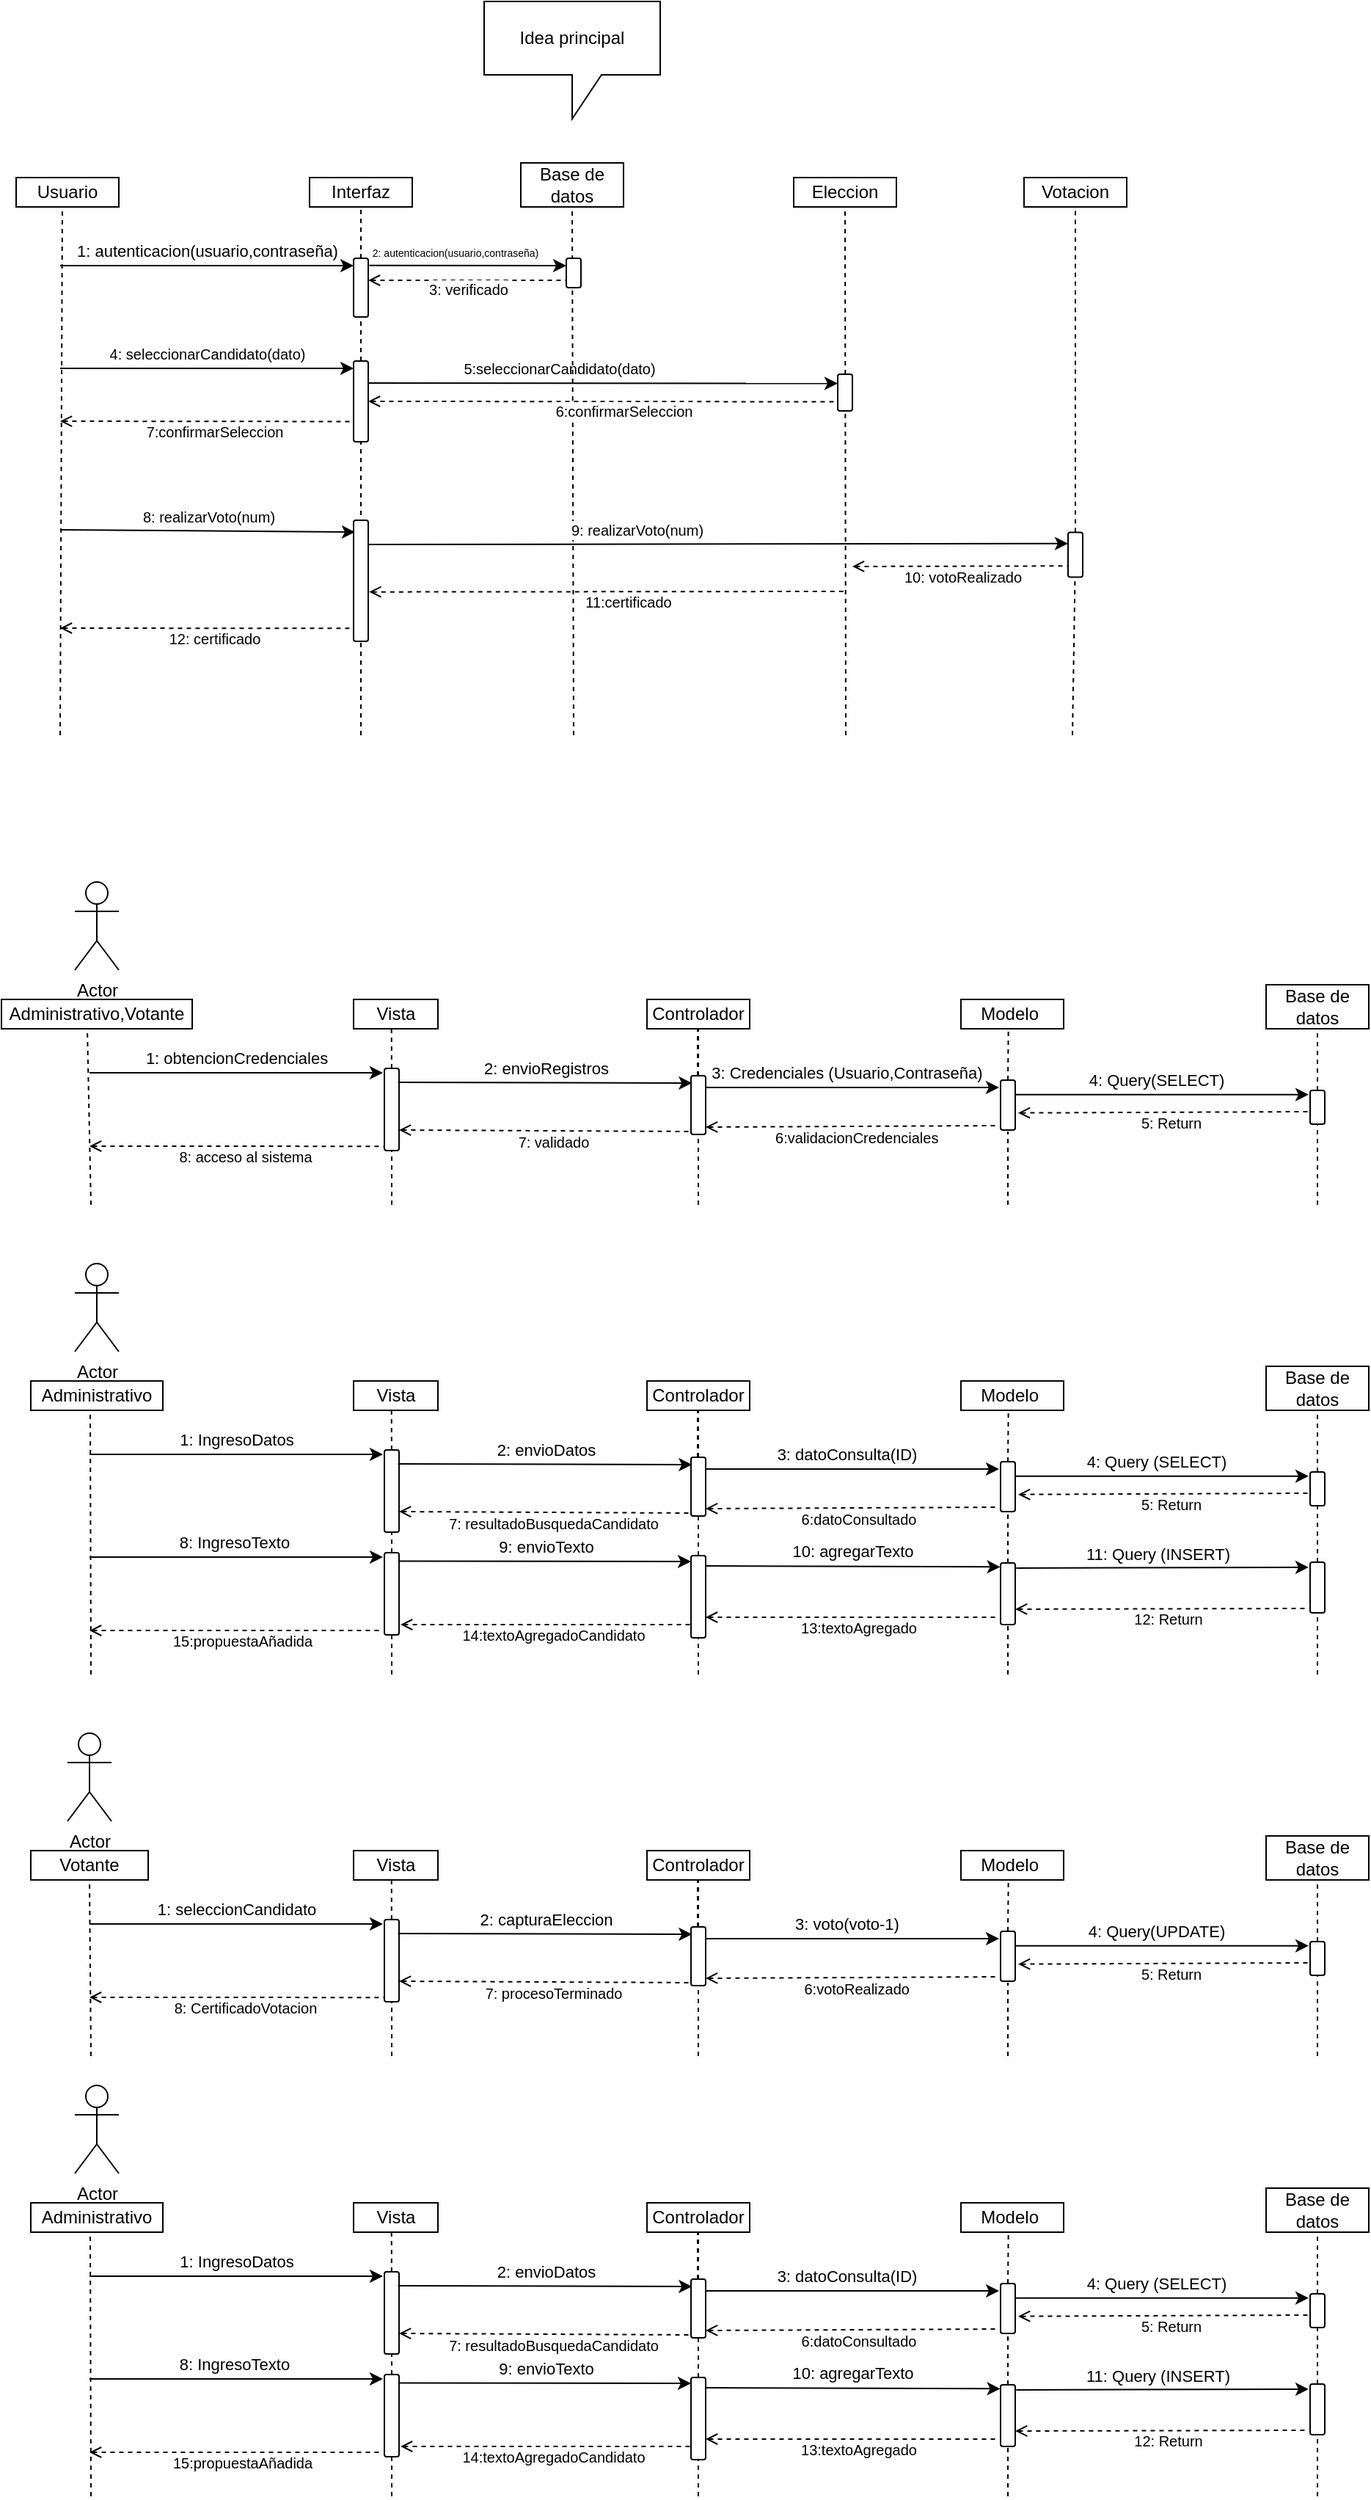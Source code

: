 <mxfile version="21.3.4" type="github">
  <diagram name="Página-1" id="lVVp2TQSh0Q2pHXrriCY">
    <mxGraphModel dx="819" dy="1606" grid="1" gridSize="10" guides="1" tooltips="1" connect="1" arrows="1" fold="1" page="1" pageScale="1" pageWidth="827" pageHeight="1169" math="0" shadow="0">
      <root>
        <mxCell id="0" />
        <mxCell id="1" parent="0" />
        <mxCell id="K4RC7GFQoaODHSmfSlVZ-1" value="Usuario" style="rounded=0;whiteSpace=wrap;html=1;" parent="1" vertex="1">
          <mxGeometry x="70" y="60" width="70" height="20" as="geometry" />
        </mxCell>
        <mxCell id="K4RC7GFQoaODHSmfSlVZ-2" value="" style="endArrow=none;dashed=1;html=1;rounded=0;entryX=0.45;entryY=1;entryDx=0;entryDy=0;entryPerimeter=0;" parent="1" target="K4RC7GFQoaODHSmfSlVZ-1" edge="1">
          <mxGeometry width="50" height="50" relative="1" as="geometry">
            <mxPoint x="100" y="440" as="sourcePoint" />
            <mxPoint x="440" y="210" as="targetPoint" />
          </mxGeometry>
        </mxCell>
        <mxCell id="K4RC7GFQoaODHSmfSlVZ-3" value="Interfaz" style="rounded=0;whiteSpace=wrap;html=1;" parent="1" vertex="1">
          <mxGeometry x="270" y="60" width="70" height="20" as="geometry" />
        </mxCell>
        <mxCell id="K4RC7GFQoaODHSmfSlVZ-4" value="" style="endArrow=none;dashed=1;html=1;rounded=0;entryX=0.5;entryY=1;entryDx=0;entryDy=0;startSize=6;" parent="1" source="K4RC7GFQoaODHSmfSlVZ-7" target="K4RC7GFQoaODHSmfSlVZ-3" edge="1">
          <mxGeometry width="50" height="50" relative="1" as="geometry">
            <mxPoint x="305" y="440" as="sourcePoint" />
            <mxPoint x="274.5" y="90" as="targetPoint" />
          </mxGeometry>
        </mxCell>
        <mxCell id="K4RC7GFQoaODHSmfSlVZ-5" value="" style="endArrow=classic;html=1;rounded=0;" parent="1" edge="1">
          <mxGeometry width="50" height="50" relative="1" as="geometry">
            <mxPoint x="100" y="120" as="sourcePoint" />
            <mxPoint x="300" y="120" as="targetPoint" />
          </mxGeometry>
        </mxCell>
        <mxCell id="K4RC7GFQoaODHSmfSlVZ-6" value="1: autenticacion(usuario,contraseña)" style="edgeLabel;html=1;align=center;verticalAlign=middle;resizable=0;points=[];" parent="K4RC7GFQoaODHSmfSlVZ-5" vertex="1" connectable="0">
          <mxGeometry x="-0.4" y="1" relative="1" as="geometry">
            <mxPoint x="40" y="-9" as="offset" />
          </mxGeometry>
        </mxCell>
        <mxCell id="K4RC7GFQoaODHSmfSlVZ-11" value="" style="endArrow=none;dashed=1;html=1;rounded=0;entryX=0;entryY=0.5;entryDx=0;entryDy=0;startSize=6;" parent="1" source="K4RC7GFQoaODHSmfSlVZ-24" target="K4RC7GFQoaODHSmfSlVZ-7" edge="1">
          <mxGeometry width="50" height="50" relative="1" as="geometry">
            <mxPoint x="305" y="440" as="sourcePoint" />
            <mxPoint x="305" y="80" as="targetPoint" />
            <Array as="points" />
          </mxGeometry>
        </mxCell>
        <mxCell id="K4RC7GFQoaODHSmfSlVZ-7" value="" style="rounded=1;whiteSpace=wrap;html=1;rotation=90;" parent="1" vertex="1">
          <mxGeometry x="285" y="130" width="40" height="10" as="geometry" />
        </mxCell>
        <mxCell id="K4RC7GFQoaODHSmfSlVZ-13" value="Base de datos" style="rounded=0;whiteSpace=wrap;html=1;" parent="1" vertex="1">
          <mxGeometry x="414" y="50" width="70" height="30" as="geometry" />
        </mxCell>
        <mxCell id="K4RC7GFQoaODHSmfSlVZ-16" value="" style="endArrow=classic;html=1;rounded=0;exitX=0.121;exitY=-0.071;exitDx=0;exitDy=0;exitPerimeter=0;entryX=0.25;entryY=1;entryDx=0;entryDy=0;" parent="1" source="K4RC7GFQoaODHSmfSlVZ-7" target="K4RC7GFQoaODHSmfSlVZ-15" edge="1">
          <mxGeometry width="50" height="50" relative="1" as="geometry">
            <mxPoint x="250" y="120" as="sourcePoint" />
            <mxPoint x="440" y="120" as="targetPoint" />
          </mxGeometry>
        </mxCell>
        <mxCell id="K4RC7GFQoaODHSmfSlVZ-17" value="&lt;font style=&quot;font-size: 7px;&quot;&gt;2: autenticacion(usuario,contraseña)&lt;/font&gt;" style="edgeLabel;html=1;align=center;verticalAlign=middle;resizable=0;points=[];" parent="K4RC7GFQoaODHSmfSlVZ-16" vertex="1" connectable="0">
          <mxGeometry x="-0.4" y="1" relative="1" as="geometry">
            <mxPoint x="18" y="-9" as="offset" />
          </mxGeometry>
        </mxCell>
        <mxCell id="K4RC7GFQoaODHSmfSlVZ-18" value="" style="endArrow=none;dashed=1;html=1;rounded=0;entryX=0.75;entryY=1;entryDx=0;entryDy=0;exitX=0.375;exitY=0;exitDx=0;exitDy=0;startArrow=open;startFill=0;exitPerimeter=0;" parent="1" source="K4RC7GFQoaODHSmfSlVZ-7" target="K4RC7GFQoaODHSmfSlVZ-15" edge="1">
          <mxGeometry width="50" height="50" relative="1" as="geometry">
            <mxPoint x="260" y="180" as="sourcePoint" />
            <mxPoint x="310" y="130" as="targetPoint" />
          </mxGeometry>
        </mxCell>
        <mxCell id="K4RC7GFQoaODHSmfSlVZ-19" value="&lt;font style=&quot;font-size: 10px;&quot;&gt;3: verificado&lt;/font&gt;" style="edgeLabel;html=1;align=center;verticalAlign=middle;resizable=0;points=[];" parent="K4RC7GFQoaODHSmfSlVZ-18" vertex="1" connectable="0">
          <mxGeometry x="0.14" y="-2" relative="1" as="geometry">
            <mxPoint x="-9" y="4" as="offset" />
          </mxGeometry>
        </mxCell>
        <mxCell id="K4RC7GFQoaODHSmfSlVZ-20" value="Eleccion" style="rounded=0;whiteSpace=wrap;html=1;" parent="1" vertex="1">
          <mxGeometry x="600" y="60" width="70" height="20" as="geometry" />
        </mxCell>
        <mxCell id="K4RC7GFQoaODHSmfSlVZ-21" value="" style="endArrow=none;dashed=1;html=1;rounded=0;entryX=0.5;entryY=1;entryDx=0;entryDy=0;startSize=6;" parent="1" target="K4RC7GFQoaODHSmfSlVZ-20" edge="1">
          <mxGeometry width="50" height="50" relative="1" as="geometry">
            <mxPoint x="635.5" y="440" as="sourcePoint" />
            <mxPoint x="634.5" y="80" as="targetPoint" />
            <Array as="points" />
          </mxGeometry>
        </mxCell>
        <mxCell id="K4RC7GFQoaODHSmfSlVZ-22" value="" style="endArrow=classic;html=1;rounded=0;" parent="1" edge="1">
          <mxGeometry width="50" height="50" relative="1" as="geometry">
            <mxPoint x="100" y="190" as="sourcePoint" />
            <mxPoint x="300" y="190" as="targetPoint" />
          </mxGeometry>
        </mxCell>
        <mxCell id="K4RC7GFQoaODHSmfSlVZ-23" value="&lt;font style=&quot;font-size: 10px;&quot;&gt;4: seleccionarCandidato(dato)&lt;/font&gt;" style="edgeLabel;html=1;align=center;verticalAlign=middle;resizable=0;points=[];" parent="K4RC7GFQoaODHSmfSlVZ-22" vertex="1" connectable="0">
          <mxGeometry x="-0.4" y="1" relative="1" as="geometry">
            <mxPoint x="40" y="-9" as="offset" />
          </mxGeometry>
        </mxCell>
        <mxCell id="K4RC7GFQoaODHSmfSlVZ-25" value="" style="endArrow=none;dashed=1;html=1;rounded=0;entryX=0;entryY=0.5;entryDx=0;entryDy=0;startSize=6;" parent="1" target="K4RC7GFQoaODHSmfSlVZ-24" edge="1">
          <mxGeometry width="50" height="50" relative="1" as="geometry">
            <mxPoint x="305" y="440" as="sourcePoint" />
            <mxPoint x="305" y="115" as="targetPoint" />
            <Array as="points" />
          </mxGeometry>
        </mxCell>
        <mxCell id="K4RC7GFQoaODHSmfSlVZ-24" value="" style="rounded=1;whiteSpace=wrap;html=1;rotation=90;" parent="1" vertex="1">
          <mxGeometry x="277.5" y="207.5" width="55" height="10" as="geometry" />
        </mxCell>
        <mxCell id="K4RC7GFQoaODHSmfSlVZ-26" value="" style="endArrow=classic;html=1;rounded=0;exitX=0.121;exitY=-0.071;exitDx=0;exitDy=0;exitPerimeter=0;entryX=0.25;entryY=1;entryDx=0;entryDy=0;" parent="1" target="K4RC7GFQoaODHSmfSlVZ-32" edge="1">
          <mxGeometry width="50" height="50" relative="1" as="geometry">
            <mxPoint x="310" y="200" as="sourcePoint" />
            <mxPoint x="630" y="200" as="targetPoint" />
          </mxGeometry>
        </mxCell>
        <mxCell id="K4RC7GFQoaODHSmfSlVZ-27" value="&lt;font style=&quot;font-size: 10px;&quot;&gt;5:seleccionarCandidato(dato)&lt;/font&gt;" style="edgeLabel;html=1;align=center;verticalAlign=middle;resizable=0;points=[];" parent="K4RC7GFQoaODHSmfSlVZ-26" vertex="1" connectable="0">
          <mxGeometry x="-0.4" y="1" relative="1" as="geometry">
            <mxPoint x="34" y="-9" as="offset" />
          </mxGeometry>
        </mxCell>
        <mxCell id="K4RC7GFQoaODHSmfSlVZ-31" value="" style="endArrow=none;dashed=1;html=1;rounded=0;startSize=6;entryX=0.5;entryY=1;entryDx=0;entryDy=0;" parent="1" target="K4RC7GFQoaODHSmfSlVZ-13" edge="1">
          <mxGeometry width="50" height="50" relative="1" as="geometry">
            <mxPoint x="450" y="440" as="sourcePoint" />
            <mxPoint x="450" y="213" as="targetPoint" />
            <Array as="points" />
          </mxGeometry>
        </mxCell>
        <mxCell id="K4RC7GFQoaODHSmfSlVZ-15" value="" style="rounded=1;whiteSpace=wrap;html=1;rotation=90;" parent="1" vertex="1">
          <mxGeometry x="440" y="120" width="20" height="10" as="geometry" />
        </mxCell>
        <mxCell id="K4RC7GFQoaODHSmfSlVZ-32" value="" style="rounded=1;whiteSpace=wrap;html=1;rotation=90;" parent="1" vertex="1">
          <mxGeometry x="622.5" y="201.5" width="25" height="10" as="geometry" />
        </mxCell>
        <mxCell id="K4RC7GFQoaODHSmfSlVZ-33" value="" style="endArrow=none;dashed=1;html=1;rounded=0;entryX=0.75;entryY=1;entryDx=0;entryDy=0;exitX=0.5;exitY=0;exitDx=0;exitDy=0;startArrow=open;startFill=0;" parent="1" source="K4RC7GFQoaODHSmfSlVZ-24" target="K4RC7GFQoaODHSmfSlVZ-32" edge="1">
          <mxGeometry width="50" height="50" relative="1" as="geometry">
            <mxPoint x="490" y="209" as="sourcePoint" />
            <mxPoint x="625" y="209" as="targetPoint" />
          </mxGeometry>
        </mxCell>
        <mxCell id="K4RC7GFQoaODHSmfSlVZ-34" value="&lt;font style=&quot;font-size: 10px;&quot;&gt;6:confirmarSeleccion&lt;/font&gt;" style="edgeLabel;html=1;align=center;verticalAlign=middle;resizable=0;points=[];" parent="K4RC7GFQoaODHSmfSlVZ-33" vertex="1" connectable="0">
          <mxGeometry x="0.14" y="-2" relative="1" as="geometry">
            <mxPoint x="-9" y="4" as="offset" />
          </mxGeometry>
        </mxCell>
        <mxCell id="K4RC7GFQoaODHSmfSlVZ-35" value="" style="endArrow=none;dashed=1;html=1;rounded=0;entryX=0.75;entryY=1;entryDx=0;entryDy=0;startArrow=open;startFill=0;" parent="1" target="K4RC7GFQoaODHSmfSlVZ-24" edge="1">
          <mxGeometry width="50" height="50" relative="1" as="geometry">
            <mxPoint x="100" y="226" as="sourcePoint" />
            <mxPoint x="290" y="230" as="targetPoint" />
          </mxGeometry>
        </mxCell>
        <mxCell id="K4RC7GFQoaODHSmfSlVZ-36" value="&lt;font style=&quot;font-size: 10px;&quot;&gt;7:confirmarSeleccion&lt;/font&gt;" style="edgeLabel;html=1;align=center;verticalAlign=middle;resizable=0;points=[];" parent="K4RC7GFQoaODHSmfSlVZ-35" vertex="1" connectable="0">
          <mxGeometry x="0.14" y="-3" relative="1" as="geometry">
            <mxPoint x="-9" y="4" as="offset" />
          </mxGeometry>
        </mxCell>
        <mxCell id="K4RC7GFQoaODHSmfSlVZ-37" value="" style="endArrow=classic;html=1;rounded=0;entryX=0.098;entryY=0.9;entryDx=0;entryDy=0;entryPerimeter=0;" parent="1" target="K4RC7GFQoaODHSmfSlVZ-40" edge="1">
          <mxGeometry width="50" height="50" relative="1" as="geometry">
            <mxPoint x="100" y="300" as="sourcePoint" />
            <mxPoint x="290" y="301" as="targetPoint" />
          </mxGeometry>
        </mxCell>
        <mxCell id="K4RC7GFQoaODHSmfSlVZ-38" value="&lt;font style=&quot;font-size: 10px;&quot;&gt;8: realizarVoto(num)&lt;/font&gt;" style="edgeLabel;html=1;align=center;verticalAlign=middle;resizable=0;points=[];" parent="K4RC7GFQoaODHSmfSlVZ-37" vertex="1" connectable="0">
          <mxGeometry x="-0.4" y="1" relative="1" as="geometry">
            <mxPoint x="40" y="-9" as="offset" />
          </mxGeometry>
        </mxCell>
        <mxCell id="K4RC7GFQoaODHSmfSlVZ-40" value="" style="rounded=1;whiteSpace=wrap;html=1;rotation=90;" parent="1" vertex="1">
          <mxGeometry x="263.75" y="329.75" width="82.5" height="10" as="geometry" />
        </mxCell>
        <mxCell id="K4RC7GFQoaODHSmfSlVZ-41" value="Votacion" style="rounded=0;whiteSpace=wrap;html=1;" parent="1" vertex="1">
          <mxGeometry x="757" y="60" width="70" height="20" as="geometry" />
        </mxCell>
        <mxCell id="K4RC7GFQoaODHSmfSlVZ-42" value="" style="endArrow=none;dashed=1;html=1;rounded=0;startSize=6;" parent="1" source="K4RC7GFQoaODHSmfSlVZ-45" target="K4RC7GFQoaODHSmfSlVZ-41" edge="1">
          <mxGeometry width="50" height="50" relative="1" as="geometry">
            <mxPoint x="790" y="440" as="sourcePoint" />
            <mxPoint x="645" y="90" as="targetPoint" />
            <Array as="points" />
          </mxGeometry>
        </mxCell>
        <mxCell id="K4RC7GFQoaODHSmfSlVZ-43" value="" style="endArrow=classic;html=1;rounded=0;exitX=0.2;exitY=0;exitDx=0;exitDy=0;entryX=0.25;entryY=1;entryDx=0;entryDy=0;exitPerimeter=0;" parent="1" source="K4RC7GFQoaODHSmfSlVZ-40" target="K4RC7GFQoaODHSmfSlVZ-45" edge="1">
          <mxGeometry width="50" height="50" relative="1" as="geometry">
            <mxPoint x="313" y="310" as="sourcePoint" />
            <mxPoint x="770" y="310" as="targetPoint" />
          </mxGeometry>
        </mxCell>
        <mxCell id="K4RC7GFQoaODHSmfSlVZ-44" value="&lt;font style=&quot;font-size: 10px;&quot;&gt;9: realizarVoto(num)&lt;/font&gt;" style="edgeLabel;html=1;align=center;verticalAlign=middle;resizable=0;points=[];" parent="K4RC7GFQoaODHSmfSlVZ-43" vertex="1" connectable="0">
          <mxGeometry x="-0.4" y="1" relative="1" as="geometry">
            <mxPoint x="40" y="-9" as="offset" />
          </mxGeometry>
        </mxCell>
        <mxCell id="K4RC7GFQoaODHSmfSlVZ-46" value="" style="endArrow=none;dashed=1;html=1;rounded=0;startSize=6;" parent="1" target="K4RC7GFQoaODHSmfSlVZ-45" edge="1">
          <mxGeometry width="50" height="50" relative="1" as="geometry">
            <mxPoint x="790" y="440" as="sourcePoint" />
            <mxPoint x="792" y="80" as="targetPoint" />
            <Array as="points" />
          </mxGeometry>
        </mxCell>
        <mxCell id="K4RC7GFQoaODHSmfSlVZ-45" value="" style="rounded=1;whiteSpace=wrap;html=1;rotation=90;" parent="1" vertex="1">
          <mxGeometry x="776.75" y="312" width="30.5" height="10" as="geometry" />
        </mxCell>
        <mxCell id="K4RC7GFQoaODHSmfSlVZ-48" value="" style="endArrow=none;dashed=1;html=1;rounded=0;entryX=0.75;entryY=1;entryDx=0;entryDy=0;startArrow=open;startFill=0;" parent="1" target="K4RC7GFQoaODHSmfSlVZ-45" edge="1">
          <mxGeometry width="50" height="50" relative="1" as="geometry">
            <mxPoint x="640" y="325" as="sourcePoint" />
            <mxPoint x="640" y="223" as="targetPoint" />
          </mxGeometry>
        </mxCell>
        <mxCell id="K4RC7GFQoaODHSmfSlVZ-49" value="&lt;font style=&quot;font-size: 10px;&quot;&gt;10: votoRealizado&lt;/font&gt;" style="edgeLabel;html=1;align=center;verticalAlign=middle;resizable=0;points=[];" parent="K4RC7GFQoaODHSmfSlVZ-48" vertex="1" connectable="0">
          <mxGeometry x="0.14" y="-2" relative="1" as="geometry">
            <mxPoint x="-9" y="5" as="offset" />
          </mxGeometry>
        </mxCell>
        <mxCell id="K4RC7GFQoaODHSmfSlVZ-50" value="" style="endArrow=none;dashed=1;html=1;rounded=0;startArrow=open;startFill=0;exitX=0.592;exitY=-0.066;exitDx=0;exitDy=0;exitPerimeter=0;" parent="1" source="K4RC7GFQoaODHSmfSlVZ-40" edge="1">
          <mxGeometry width="50" height="50" relative="1" as="geometry">
            <mxPoint x="325" y="340" as="sourcePoint" />
            <mxPoint x="635" y="342" as="targetPoint" />
          </mxGeometry>
        </mxCell>
        <mxCell id="K4RC7GFQoaODHSmfSlVZ-51" value="&lt;span style=&quot;font-size: 10px;&quot;&gt;11:certificado&lt;/span&gt;" style="edgeLabel;html=1;align=center;verticalAlign=middle;resizable=0;points=[];" parent="K4RC7GFQoaODHSmfSlVZ-50" vertex="1" connectable="0">
          <mxGeometry x="0.14" y="-2" relative="1" as="geometry">
            <mxPoint x="-9" y="5" as="offset" />
          </mxGeometry>
        </mxCell>
        <mxCell id="K4RC7GFQoaODHSmfSlVZ-52" value="" style="endArrow=none;dashed=1;html=1;rounded=0;entryX=0.893;entryY=0.969;entryDx=0;entryDy=0;startArrow=open;startFill=0;entryPerimeter=0;" parent="1" target="K4RC7GFQoaODHSmfSlVZ-40" edge="1">
          <mxGeometry width="50" height="50" relative="1" as="geometry">
            <mxPoint x="100" y="367" as="sourcePoint" />
            <mxPoint x="285" y="350" as="targetPoint" />
          </mxGeometry>
        </mxCell>
        <mxCell id="K4RC7GFQoaODHSmfSlVZ-53" value="&lt;font style=&quot;font-size: 10px;&quot;&gt;12: certificado&lt;/font&gt;" style="edgeLabel;html=1;align=center;verticalAlign=middle;resizable=0;points=[];" parent="K4RC7GFQoaODHSmfSlVZ-52" vertex="1" connectable="0">
          <mxGeometry x="0.14" y="-2" relative="1" as="geometry">
            <mxPoint x="-9" y="5" as="offset" />
          </mxGeometry>
        </mxCell>
        <mxCell id="vEYUveF9crxNE4RdPcDe-2" value="Idea principal" style="shape=callout;whiteSpace=wrap;html=1;perimeter=calloutPerimeter;" parent="1" vertex="1">
          <mxGeometry x="389" y="-60" width="120" height="80" as="geometry" />
        </mxCell>
        <mxCell id="vEYUveF9crxNE4RdPcDe-7" value="Administrativo,Votante" style="rounded=0;whiteSpace=wrap;html=1;" parent="1" vertex="1">
          <mxGeometry x="60" y="620" width="130" height="20" as="geometry" />
        </mxCell>
        <mxCell id="vEYUveF9crxNE4RdPcDe-8" value="" style="endArrow=none;dashed=1;html=1;rounded=0;entryX=0.45;entryY=1;entryDx=0;entryDy=0;entryPerimeter=0;" parent="1" target="vEYUveF9crxNE4RdPcDe-7" edge="1">
          <mxGeometry width="50" height="50" relative="1" as="geometry">
            <mxPoint x="121" y="760" as="sourcePoint" />
            <mxPoint x="460" y="770" as="targetPoint" />
          </mxGeometry>
        </mxCell>
        <mxCell id="vEYUveF9crxNE4RdPcDe-11" value="Actor" style="shape=umlActor;verticalLabelPosition=bottom;verticalAlign=top;html=1;outlineConnect=0;" parent="1" vertex="1">
          <mxGeometry x="110" y="540" width="30" height="60" as="geometry" />
        </mxCell>
        <mxCell id="vEYUveF9crxNE4RdPcDe-17" value="Vista" style="rounded=0;whiteSpace=wrap;html=1;" parent="1" vertex="1">
          <mxGeometry x="300" y="620" width="57.5" height="20" as="geometry" />
        </mxCell>
        <mxCell id="vEYUveF9crxNE4RdPcDe-18" value="" style="endArrow=none;dashed=1;html=1;rounded=0;entryX=0.45;entryY=1;entryDx=0;entryDy=0;entryPerimeter=0;" parent="1" source="vEYUveF9crxNE4RdPcDe-21" target="vEYUveF9crxNE4RdPcDe-17" edge="1">
          <mxGeometry width="50" height="50" relative="1" as="geometry">
            <mxPoint x="325.5" y="1000" as="sourcePoint" />
            <mxPoint x="670" y="770" as="targetPoint" />
          </mxGeometry>
        </mxCell>
        <mxCell id="vEYUveF9crxNE4RdPcDe-19" value="" style="endArrow=classic;html=1;rounded=0;" parent="1" edge="1">
          <mxGeometry width="50" height="50" relative="1" as="geometry">
            <mxPoint x="120" y="670" as="sourcePoint" />
            <mxPoint x="320" y="670" as="targetPoint" />
          </mxGeometry>
        </mxCell>
        <mxCell id="vEYUveF9crxNE4RdPcDe-20" value="1: obtencionCredenciales" style="edgeLabel;html=1;align=center;verticalAlign=middle;resizable=0;points=[];" parent="vEYUveF9crxNE4RdPcDe-19" vertex="1" connectable="0">
          <mxGeometry x="-0.4" y="1" relative="1" as="geometry">
            <mxPoint x="40" y="-9" as="offset" />
          </mxGeometry>
        </mxCell>
        <mxCell id="vEYUveF9crxNE4RdPcDe-22" value="" style="endArrow=none;dashed=1;html=1;rounded=0;entryX=1;entryY=0.5;entryDx=0;entryDy=0;" parent="1" target="vEYUveF9crxNE4RdPcDe-21" edge="1">
          <mxGeometry width="50" height="50" relative="1" as="geometry">
            <mxPoint x="326" y="760" as="sourcePoint" />
            <mxPoint x="335.5" y="640" as="targetPoint" />
          </mxGeometry>
        </mxCell>
        <mxCell id="vEYUveF9crxNE4RdPcDe-21" value="" style="rounded=1;whiteSpace=wrap;html=1;rotation=90;" parent="1" vertex="1">
          <mxGeometry x="298" y="690" width="56" height="10" as="geometry" />
        </mxCell>
        <mxCell id="vEYUveF9crxNE4RdPcDe-23" value="Controlador" style="rounded=0;whiteSpace=wrap;html=1;" parent="1" vertex="1">
          <mxGeometry x="500" y="620" width="70" height="20" as="geometry" />
        </mxCell>
        <mxCell id="vEYUveF9crxNE4RdPcDe-24" value="" style="endArrow=none;dashed=1;html=1;rounded=0;startSize=6;entryX=0.5;entryY=1;entryDx=0;entryDy=0;" parent="1" source="vEYUveF9crxNE4RdPcDe-28" target="vEYUveF9crxNE4RdPcDe-23" edge="1">
          <mxGeometry width="50" height="50" relative="1" as="geometry">
            <mxPoint x="535" y="1000" as="sourcePoint" />
            <mxPoint x="506" y="773" as="targetPoint" />
            <Array as="points" />
          </mxGeometry>
        </mxCell>
        <mxCell id="vEYUveF9crxNE4RdPcDe-26" value="" style="endArrow=classic;html=1;rounded=0;entryX=0.125;entryY=0.933;entryDx=0;entryDy=0;entryPerimeter=0;exitX=0.17;exitY=0.067;exitDx=0;exitDy=0;exitPerimeter=0;" parent="1" source="vEYUveF9crxNE4RdPcDe-21" target="vEYUveF9crxNE4RdPcDe-28" edge="1">
          <mxGeometry width="50" height="50" relative="1" as="geometry">
            <mxPoint x="332.5" y="676" as="sourcePoint" />
            <mxPoint x="532.5" y="676" as="targetPoint" />
          </mxGeometry>
        </mxCell>
        <mxCell id="vEYUveF9crxNE4RdPcDe-27" value="2: envioRegistros" style="edgeLabel;html=1;align=center;verticalAlign=middle;resizable=0;points=[];" parent="vEYUveF9crxNE4RdPcDe-26" vertex="1" connectable="0">
          <mxGeometry x="-0.4" y="1" relative="1" as="geometry">
            <mxPoint x="40" y="-9" as="offset" />
          </mxGeometry>
        </mxCell>
        <mxCell id="vEYUveF9crxNE4RdPcDe-29" value="" style="endArrow=none;dashed=1;html=1;rounded=0;startSize=6;entryX=1;entryY=0.5;entryDx=0;entryDy=0;" parent="1" target="vEYUveF9crxNE4RdPcDe-28" edge="1">
          <mxGeometry width="50" height="50" relative="1" as="geometry">
            <mxPoint x="535" y="760" as="sourcePoint" />
            <mxPoint x="535" y="640" as="targetPoint" />
            <Array as="points" />
          </mxGeometry>
        </mxCell>
        <mxCell id="vEYUveF9crxNE4RdPcDe-28" value="" style="rounded=1;whiteSpace=wrap;html=1;rotation=90;" parent="1" vertex="1">
          <mxGeometry x="515" y="687" width="40" height="10" as="geometry" />
        </mxCell>
        <mxCell id="vEYUveF9crxNE4RdPcDe-31" value="" style="endArrow=none;dashed=1;html=1;rounded=0;startArrow=open;startFill=0;exitX=0.75;exitY=0;exitDx=0;exitDy=0;" parent="1" source="vEYUveF9crxNE4RdPcDe-21" edge="1">
          <mxGeometry width="50" height="50" relative="1" as="geometry">
            <mxPoint x="330" y="710" as="sourcePoint" />
            <mxPoint x="530" y="710" as="targetPoint" />
          </mxGeometry>
        </mxCell>
        <mxCell id="vEYUveF9crxNE4RdPcDe-32" value="&lt;font style=&quot;font-size: 10px;&quot;&gt;7: validado&lt;/font&gt;" style="edgeLabel;html=1;align=center;verticalAlign=middle;resizable=0;points=[];" parent="vEYUveF9crxNE4RdPcDe-31" vertex="1" connectable="0">
          <mxGeometry x="0.14" y="-3" relative="1" as="geometry">
            <mxPoint x="-9" y="4" as="offset" />
          </mxGeometry>
        </mxCell>
        <mxCell id="_P7UbXKqDM3Ihlnf4Ilu-1" value="" style="endArrow=none;dashed=1;html=1;rounded=0;startSize=6;entryX=0.5;entryY=1;entryDx=0;entryDy=0;" parent="1" edge="1">
          <mxGeometry width="50" height="50" relative="1" as="geometry">
            <mxPoint x="534.5" y="672" as="sourcePoint" />
            <mxPoint x="534.5" y="640" as="targetPoint" />
            <Array as="points" />
          </mxGeometry>
        </mxCell>
        <mxCell id="_P7UbXKqDM3Ihlnf4Ilu-2" value="Modelo&amp;nbsp;" style="rounded=0;whiteSpace=wrap;html=1;" parent="1" vertex="1">
          <mxGeometry x="714" y="620" width="70" height="20" as="geometry" />
        </mxCell>
        <mxCell id="_P7UbXKqDM3Ihlnf4Ilu-3" value="" style="endArrow=none;dashed=1;html=1;rounded=0;startSize=6;entryX=0.462;entryY=1;entryDx=0;entryDy=0;entryPerimeter=0;exitX=0;exitY=0.5;exitDx=0;exitDy=0;" parent="1" source="_P7UbXKqDM3Ihlnf4Ilu-8" target="_P7UbXKqDM3Ihlnf4Ilu-2" edge="1">
          <mxGeometry width="50" height="50" relative="1" as="geometry">
            <mxPoint x="762" y="670" as="sourcePoint" />
            <mxPoint x="720" y="650" as="targetPoint" />
            <Array as="points" />
          </mxGeometry>
        </mxCell>
        <mxCell id="_P7UbXKqDM3Ihlnf4Ilu-4" value="Base de datos" style="rounded=0;whiteSpace=wrap;html=1;" parent="1" vertex="1">
          <mxGeometry x="922" y="610" width="70" height="30" as="geometry" />
        </mxCell>
        <mxCell id="_P7UbXKqDM3Ihlnf4Ilu-5" value="" style="endArrow=none;dashed=1;html=1;rounded=0;startSize=6;entryX=0.5;entryY=1;entryDx=0;entryDy=0;exitX=0;exitY=0.5;exitDx=0;exitDy=0;" parent="1" source="_P7UbXKqDM3Ihlnf4Ilu-11" target="_P7UbXKqDM3Ihlnf4Ilu-4" edge="1">
          <mxGeometry width="50" height="50" relative="1" as="geometry">
            <mxPoint x="964.5" y="672" as="sourcePoint" />
            <mxPoint x="964.5" y="640" as="targetPoint" />
            <Array as="points" />
          </mxGeometry>
        </mxCell>
        <mxCell id="_P7UbXKqDM3Ihlnf4Ilu-6" value="" style="endArrow=classic;html=1;rounded=0;" parent="1" edge="1">
          <mxGeometry width="50" height="50" relative="1" as="geometry">
            <mxPoint x="540" y="680" as="sourcePoint" />
            <mxPoint x="740" y="680" as="targetPoint" />
          </mxGeometry>
        </mxCell>
        <mxCell id="_P7UbXKqDM3Ihlnf4Ilu-7" value="3: Credenciales (Usuario,Contraseña)" style="edgeLabel;html=1;align=center;verticalAlign=middle;resizable=0;points=[];" parent="_P7UbXKqDM3Ihlnf4Ilu-6" vertex="1" connectable="0">
          <mxGeometry x="-0.4" y="1" relative="1" as="geometry">
            <mxPoint x="36" y="-9" as="offset" />
          </mxGeometry>
        </mxCell>
        <mxCell id="_P7UbXKqDM3Ihlnf4Ilu-8" value="" style="rounded=1;whiteSpace=wrap;html=1;rotation=90;" parent="1" vertex="1">
          <mxGeometry x="729" y="687" width="34" height="10" as="geometry" />
        </mxCell>
        <mxCell id="_P7UbXKqDM3Ihlnf4Ilu-9" value="" style="endArrow=classic;html=1;rounded=0;" parent="1" edge="1">
          <mxGeometry width="50" height="50" relative="1" as="geometry">
            <mxPoint x="751" y="684.83" as="sourcePoint" />
            <mxPoint x="951" y="684.83" as="targetPoint" />
          </mxGeometry>
        </mxCell>
        <mxCell id="_P7UbXKqDM3Ihlnf4Ilu-10" value="4: Query(SELECT)" style="edgeLabel;html=1;align=center;verticalAlign=middle;resizable=0;points=[];" parent="_P7UbXKqDM3Ihlnf4Ilu-9" vertex="1" connectable="0">
          <mxGeometry x="-0.4" y="1" relative="1" as="geometry">
            <mxPoint x="36" y="-9" as="offset" />
          </mxGeometry>
        </mxCell>
        <mxCell id="_P7UbXKqDM3Ihlnf4Ilu-11" value="" style="rounded=1;whiteSpace=wrap;html=1;rotation=90;" parent="1" vertex="1">
          <mxGeometry x="945.5" y="688.5" width="23" height="10" as="geometry" />
        </mxCell>
        <mxCell id="_P7UbXKqDM3Ihlnf4Ilu-12" value="" style="endArrow=none;dashed=1;html=1;rounded=0;startArrow=open;startFill=0;entryX=0.63;entryY=1.012;entryDx=0;entryDy=0;entryPerimeter=0;exitX=0.657;exitY=-0.2;exitDx=0;exitDy=0;exitPerimeter=0;" parent="1" source="_P7UbXKqDM3Ihlnf4Ilu-8" target="_P7UbXKqDM3Ihlnf4Ilu-11" edge="1">
          <mxGeometry width="50" height="50" relative="1" as="geometry">
            <mxPoint x="750" y="696" as="sourcePoint" />
            <mxPoint x="950" y="697" as="targetPoint" />
          </mxGeometry>
        </mxCell>
        <mxCell id="_P7UbXKqDM3Ihlnf4Ilu-13" value="&lt;font style=&quot;font-size: 10px;&quot;&gt;5: Return&lt;/font&gt;" style="edgeLabel;html=1;align=center;verticalAlign=middle;resizable=0;points=[];" parent="_P7UbXKqDM3Ihlnf4Ilu-12" vertex="1" connectable="0">
          <mxGeometry x="0.14" y="-2" relative="1" as="geometry">
            <mxPoint x="-10" y="5" as="offset" />
          </mxGeometry>
        </mxCell>
        <mxCell id="_P7UbXKqDM3Ihlnf4Ilu-14" value="" style="endArrow=none;dashed=1;html=1;rounded=0;startArrow=open;startFill=0;exitX=0.657;exitY=-0.2;exitDx=0;exitDy=0;exitPerimeter=0;" parent="1" edge="1">
          <mxGeometry width="50" height="50" relative="1" as="geometry">
            <mxPoint x="540" y="707" as="sourcePoint" />
            <mxPoint x="740" y="706" as="targetPoint" />
          </mxGeometry>
        </mxCell>
        <mxCell id="_P7UbXKqDM3Ihlnf4Ilu-15" value="&lt;font style=&quot;font-size: 10px;&quot;&gt;6:validacionCredenciales&amp;nbsp;&lt;/font&gt;" style="edgeLabel;html=1;align=center;verticalAlign=middle;resizable=0;points=[];" parent="_P7UbXKqDM3Ihlnf4Ilu-14" vertex="1" connectable="0">
          <mxGeometry x="0.14" y="-2" relative="1" as="geometry">
            <mxPoint x="-10" y="5" as="offset" />
          </mxGeometry>
        </mxCell>
        <mxCell id="_P7UbXKqDM3Ihlnf4Ilu-16" value="" style="endArrow=none;dashed=1;html=1;rounded=0;startArrow=open;startFill=0;entryX=0.948;entryY=0.956;entryDx=0;entryDy=0;entryPerimeter=0;" parent="1" target="vEYUveF9crxNE4RdPcDe-21" edge="1">
          <mxGeometry width="50" height="50" relative="1" as="geometry">
            <mxPoint x="120" y="720" as="sourcePoint" />
            <mxPoint x="320" y="720" as="targetPoint" />
          </mxGeometry>
        </mxCell>
        <mxCell id="_P7UbXKqDM3Ihlnf4Ilu-17" value="&lt;font style=&quot;font-size: 10px;&quot;&gt;8: acceso al sistema&lt;/font&gt;" style="edgeLabel;html=1;align=center;verticalAlign=middle;resizable=0;points=[];" parent="_P7UbXKqDM3Ihlnf4Ilu-16" vertex="1" connectable="0">
          <mxGeometry x="0.14" y="-3" relative="1" as="geometry">
            <mxPoint x="-9" y="4" as="offset" />
          </mxGeometry>
        </mxCell>
        <mxCell id="S41daRzB_n-02zjPIjmR-1" value="" style="endArrow=none;dashed=1;html=1;rounded=0;startSize=6;" parent="1" edge="1">
          <mxGeometry width="50" height="50" relative="1" as="geometry">
            <mxPoint x="746" y="760" as="sourcePoint" />
            <mxPoint x="746" y="710" as="targetPoint" />
            <Array as="points" />
          </mxGeometry>
        </mxCell>
        <mxCell id="S41daRzB_n-02zjPIjmR-2" value="" style="endArrow=none;dashed=1;html=1;rounded=0;startSize=6;entryX=1;entryY=0.5;entryDx=0;entryDy=0;" parent="1" target="_P7UbXKqDM3Ihlnf4Ilu-11" edge="1">
          <mxGeometry width="50" height="50" relative="1" as="geometry">
            <mxPoint x="957" y="760" as="sourcePoint" />
            <mxPoint x="956.9" y="710" as="targetPoint" />
            <Array as="points" />
          </mxGeometry>
        </mxCell>
        <mxCell id="S41daRzB_n-02zjPIjmR-39" value="Administrativo" style="rounded=0;whiteSpace=wrap;html=1;" parent="1" vertex="1">
          <mxGeometry x="80" y="880" width="90" height="20" as="geometry" />
        </mxCell>
        <mxCell id="S41daRzB_n-02zjPIjmR-40" value="" style="endArrow=none;dashed=1;html=1;rounded=0;entryX=0.45;entryY=1;entryDx=0;entryDy=0;entryPerimeter=0;" parent="1" target="S41daRzB_n-02zjPIjmR-39" edge="1">
          <mxGeometry width="50" height="50" relative="1" as="geometry">
            <mxPoint x="121" y="1080" as="sourcePoint" />
            <mxPoint x="460" y="1030" as="targetPoint" />
          </mxGeometry>
        </mxCell>
        <mxCell id="S41daRzB_n-02zjPIjmR-41" value="Actor" style="shape=umlActor;verticalLabelPosition=bottom;verticalAlign=top;html=1;outlineConnect=0;" parent="1" vertex="1">
          <mxGeometry x="110" y="800" width="30" height="60" as="geometry" />
        </mxCell>
        <mxCell id="S41daRzB_n-02zjPIjmR-42" value="Vista" style="rounded=0;whiteSpace=wrap;html=1;" parent="1" vertex="1">
          <mxGeometry x="300" y="880" width="57.5" height="20" as="geometry" />
        </mxCell>
        <mxCell id="S41daRzB_n-02zjPIjmR-43" value="" style="endArrow=none;dashed=1;html=1;rounded=0;entryX=0.45;entryY=1;entryDx=0;entryDy=0;entryPerimeter=0;" parent="1" source="S41daRzB_n-02zjPIjmR-47" target="S41daRzB_n-02zjPIjmR-42" edge="1">
          <mxGeometry width="50" height="50" relative="1" as="geometry">
            <mxPoint x="325.5" y="1260" as="sourcePoint" />
            <mxPoint x="670" y="1030" as="targetPoint" />
          </mxGeometry>
        </mxCell>
        <mxCell id="S41daRzB_n-02zjPIjmR-44" value="" style="endArrow=classic;html=1;rounded=0;" parent="1" edge="1">
          <mxGeometry width="50" height="50" relative="1" as="geometry">
            <mxPoint x="120" y="930" as="sourcePoint" />
            <mxPoint x="320" y="930" as="targetPoint" />
          </mxGeometry>
        </mxCell>
        <mxCell id="S41daRzB_n-02zjPIjmR-45" value="1: IngresoDatos" style="edgeLabel;html=1;align=center;verticalAlign=middle;resizable=0;points=[];" parent="S41daRzB_n-02zjPIjmR-44" vertex="1" connectable="0">
          <mxGeometry x="-0.4" y="1" relative="1" as="geometry">
            <mxPoint x="40" y="-9" as="offset" />
          </mxGeometry>
        </mxCell>
        <mxCell id="S41daRzB_n-02zjPIjmR-46" value="" style="endArrow=none;dashed=1;html=1;rounded=0;entryX=1;entryY=0.5;entryDx=0;entryDy=0;exitX=0;exitY=0.5;exitDx=0;exitDy=0;" parent="1" source="S41daRzB_n-02zjPIjmR-77" target="S41daRzB_n-02zjPIjmR-47" edge="1">
          <mxGeometry width="50" height="50" relative="1" as="geometry">
            <mxPoint x="326" y="1020" as="sourcePoint" />
            <mxPoint x="335.5" y="900" as="targetPoint" />
          </mxGeometry>
        </mxCell>
        <mxCell id="S41daRzB_n-02zjPIjmR-47" value="" style="rounded=1;whiteSpace=wrap;html=1;rotation=90;" parent="1" vertex="1">
          <mxGeometry x="298" y="950" width="56" height="10" as="geometry" />
        </mxCell>
        <mxCell id="S41daRzB_n-02zjPIjmR-48" value="Controlador" style="rounded=0;whiteSpace=wrap;html=1;" parent="1" vertex="1">
          <mxGeometry x="500" y="880" width="70" height="20" as="geometry" />
        </mxCell>
        <mxCell id="S41daRzB_n-02zjPIjmR-49" value="" style="endArrow=none;dashed=1;html=1;rounded=0;startSize=6;entryX=0.5;entryY=1;entryDx=0;entryDy=0;" parent="1" source="S41daRzB_n-02zjPIjmR-53" target="S41daRzB_n-02zjPIjmR-48" edge="1">
          <mxGeometry width="50" height="50" relative="1" as="geometry">
            <mxPoint x="535" y="1260" as="sourcePoint" />
            <mxPoint x="506" y="1033" as="targetPoint" />
            <Array as="points" />
          </mxGeometry>
        </mxCell>
        <mxCell id="S41daRzB_n-02zjPIjmR-50" value="" style="endArrow=classic;html=1;rounded=0;entryX=0.125;entryY=0.933;entryDx=0;entryDy=0;entryPerimeter=0;exitX=0.17;exitY=0.067;exitDx=0;exitDy=0;exitPerimeter=0;" parent="1" source="S41daRzB_n-02zjPIjmR-47" target="S41daRzB_n-02zjPIjmR-53" edge="1">
          <mxGeometry width="50" height="50" relative="1" as="geometry">
            <mxPoint x="332.5" y="936" as="sourcePoint" />
            <mxPoint x="532.5" y="936" as="targetPoint" />
          </mxGeometry>
        </mxCell>
        <mxCell id="S41daRzB_n-02zjPIjmR-51" value="2: envioDatos" style="edgeLabel;html=1;align=center;verticalAlign=middle;resizable=0;points=[];" parent="S41daRzB_n-02zjPIjmR-50" vertex="1" connectable="0">
          <mxGeometry x="-0.4" y="1" relative="1" as="geometry">
            <mxPoint x="40" y="-9" as="offset" />
          </mxGeometry>
        </mxCell>
        <mxCell id="S41daRzB_n-02zjPIjmR-52" value="" style="endArrow=none;dashed=1;html=1;rounded=0;startSize=6;entryX=1;entryY=0.5;entryDx=0;entryDy=0;exitX=0;exitY=0.5;exitDx=0;exitDy=0;" parent="1" source="S41daRzB_n-02zjPIjmR-78" target="S41daRzB_n-02zjPIjmR-53" edge="1">
          <mxGeometry width="50" height="50" relative="1" as="geometry">
            <mxPoint x="535" y="1020" as="sourcePoint" />
            <mxPoint x="535" y="900" as="targetPoint" />
            <Array as="points" />
          </mxGeometry>
        </mxCell>
        <mxCell id="S41daRzB_n-02zjPIjmR-53" value="" style="rounded=1;whiteSpace=wrap;html=1;rotation=90;" parent="1" vertex="1">
          <mxGeometry x="515" y="947" width="40" height="10" as="geometry" />
        </mxCell>
        <mxCell id="S41daRzB_n-02zjPIjmR-54" value="" style="endArrow=none;dashed=1;html=1;rounded=0;startArrow=open;startFill=0;exitX=0.75;exitY=0;exitDx=0;exitDy=0;" parent="1" source="S41daRzB_n-02zjPIjmR-47" edge="1">
          <mxGeometry width="50" height="50" relative="1" as="geometry">
            <mxPoint x="330" y="970" as="sourcePoint" />
            <mxPoint x="530" y="970" as="targetPoint" />
          </mxGeometry>
        </mxCell>
        <mxCell id="S41daRzB_n-02zjPIjmR-55" value="&lt;font style=&quot;font-size: 10px;&quot;&gt;7: resultadoBusquedaCandidato&lt;/font&gt;" style="edgeLabel;html=1;align=center;verticalAlign=middle;resizable=0;points=[];" parent="S41daRzB_n-02zjPIjmR-54" vertex="1" connectable="0">
          <mxGeometry x="0.14" y="-3" relative="1" as="geometry">
            <mxPoint x="-9" y="4" as="offset" />
          </mxGeometry>
        </mxCell>
        <mxCell id="S41daRzB_n-02zjPIjmR-56" value="" style="endArrow=none;dashed=1;html=1;rounded=0;startSize=6;entryX=0.5;entryY=1;entryDx=0;entryDy=0;" parent="1" edge="1">
          <mxGeometry width="50" height="50" relative="1" as="geometry">
            <mxPoint x="534.5" y="932" as="sourcePoint" />
            <mxPoint x="534.5" y="900" as="targetPoint" />
            <Array as="points" />
          </mxGeometry>
        </mxCell>
        <mxCell id="S41daRzB_n-02zjPIjmR-57" value="Modelo&amp;nbsp;" style="rounded=0;whiteSpace=wrap;html=1;" parent="1" vertex="1">
          <mxGeometry x="714" y="880" width="70" height="20" as="geometry" />
        </mxCell>
        <mxCell id="S41daRzB_n-02zjPIjmR-58" value="" style="endArrow=none;dashed=1;html=1;rounded=0;startSize=6;entryX=0.462;entryY=1;entryDx=0;entryDy=0;entryPerimeter=0;exitX=0;exitY=0.5;exitDx=0;exitDy=0;" parent="1" source="S41daRzB_n-02zjPIjmR-63" target="S41daRzB_n-02zjPIjmR-57" edge="1">
          <mxGeometry width="50" height="50" relative="1" as="geometry">
            <mxPoint x="762" y="930" as="sourcePoint" />
            <mxPoint x="720" y="910" as="targetPoint" />
            <Array as="points" />
          </mxGeometry>
        </mxCell>
        <mxCell id="S41daRzB_n-02zjPIjmR-59" value="Base de datos" style="rounded=0;whiteSpace=wrap;html=1;" parent="1" vertex="1">
          <mxGeometry x="922" y="870" width="70" height="30" as="geometry" />
        </mxCell>
        <mxCell id="S41daRzB_n-02zjPIjmR-60" value="" style="endArrow=none;dashed=1;html=1;rounded=0;startSize=6;entryX=0.5;entryY=1;entryDx=0;entryDy=0;exitX=0;exitY=0.5;exitDx=0;exitDy=0;" parent="1" source="S41daRzB_n-02zjPIjmR-66" target="S41daRzB_n-02zjPIjmR-59" edge="1">
          <mxGeometry width="50" height="50" relative="1" as="geometry">
            <mxPoint x="964.5" y="932" as="sourcePoint" />
            <mxPoint x="964.5" y="900" as="targetPoint" />
            <Array as="points" />
          </mxGeometry>
        </mxCell>
        <mxCell id="S41daRzB_n-02zjPIjmR-61" value="" style="endArrow=classic;html=1;rounded=0;" parent="1" edge="1">
          <mxGeometry width="50" height="50" relative="1" as="geometry">
            <mxPoint x="540" y="940" as="sourcePoint" />
            <mxPoint x="740" y="940" as="targetPoint" />
          </mxGeometry>
        </mxCell>
        <mxCell id="S41daRzB_n-02zjPIjmR-62" value="3: datoConsulta(ID)" style="edgeLabel;html=1;align=center;verticalAlign=middle;resizable=0;points=[];" parent="S41daRzB_n-02zjPIjmR-61" vertex="1" connectable="0">
          <mxGeometry x="-0.4" y="1" relative="1" as="geometry">
            <mxPoint x="36" y="-9" as="offset" />
          </mxGeometry>
        </mxCell>
        <mxCell id="S41daRzB_n-02zjPIjmR-63" value="" style="rounded=1;whiteSpace=wrap;html=1;rotation=90;" parent="1" vertex="1">
          <mxGeometry x="729" y="947" width="34" height="10" as="geometry" />
        </mxCell>
        <mxCell id="S41daRzB_n-02zjPIjmR-64" value="" style="endArrow=classic;html=1;rounded=0;" parent="1" edge="1">
          <mxGeometry width="50" height="50" relative="1" as="geometry">
            <mxPoint x="751" y="944.83" as="sourcePoint" />
            <mxPoint x="951" y="944.83" as="targetPoint" />
          </mxGeometry>
        </mxCell>
        <mxCell id="S41daRzB_n-02zjPIjmR-65" value="4: Query (SELECT)" style="edgeLabel;html=1;align=center;verticalAlign=middle;resizable=0;points=[];" parent="S41daRzB_n-02zjPIjmR-64" vertex="1" connectable="0">
          <mxGeometry x="-0.4" y="1" relative="1" as="geometry">
            <mxPoint x="36" y="-9" as="offset" />
          </mxGeometry>
        </mxCell>
        <mxCell id="S41daRzB_n-02zjPIjmR-66" value="" style="rounded=1;whiteSpace=wrap;html=1;rotation=90;" parent="1" vertex="1">
          <mxGeometry x="945.5" y="948.5" width="23" height="10" as="geometry" />
        </mxCell>
        <mxCell id="S41daRzB_n-02zjPIjmR-67" value="" style="endArrow=none;dashed=1;html=1;rounded=0;startArrow=open;startFill=0;entryX=0.63;entryY=1.012;entryDx=0;entryDy=0;entryPerimeter=0;exitX=0.657;exitY=-0.2;exitDx=0;exitDy=0;exitPerimeter=0;" parent="1" source="S41daRzB_n-02zjPIjmR-63" target="S41daRzB_n-02zjPIjmR-66" edge="1">
          <mxGeometry width="50" height="50" relative="1" as="geometry">
            <mxPoint x="750" y="956" as="sourcePoint" />
            <mxPoint x="950" y="957" as="targetPoint" />
          </mxGeometry>
        </mxCell>
        <mxCell id="S41daRzB_n-02zjPIjmR-68" value="&lt;font style=&quot;font-size: 10px;&quot;&gt;5: Return&lt;/font&gt;" style="edgeLabel;html=1;align=center;verticalAlign=middle;resizable=0;points=[];" parent="S41daRzB_n-02zjPIjmR-67" vertex="1" connectable="0">
          <mxGeometry x="0.14" y="-2" relative="1" as="geometry">
            <mxPoint x="-10" y="5" as="offset" />
          </mxGeometry>
        </mxCell>
        <mxCell id="S41daRzB_n-02zjPIjmR-69" value="" style="endArrow=none;dashed=1;html=1;rounded=0;startArrow=open;startFill=0;exitX=0.657;exitY=-0.2;exitDx=0;exitDy=0;exitPerimeter=0;" parent="1" edge="1">
          <mxGeometry width="50" height="50" relative="1" as="geometry">
            <mxPoint x="540" y="967" as="sourcePoint" />
            <mxPoint x="740" y="966" as="targetPoint" />
          </mxGeometry>
        </mxCell>
        <mxCell id="S41daRzB_n-02zjPIjmR-70" value="&lt;font style=&quot;font-size: 10px;&quot;&gt;6:datoConsultado&lt;/font&gt;" style="edgeLabel;html=1;align=center;verticalAlign=middle;resizable=0;points=[];" parent="S41daRzB_n-02zjPIjmR-69" vertex="1" connectable="0">
          <mxGeometry x="0.14" y="-2" relative="1" as="geometry">
            <mxPoint x="-10" y="5" as="offset" />
          </mxGeometry>
        </mxCell>
        <mxCell id="S41daRzB_n-02zjPIjmR-73" value="" style="endArrow=none;dashed=1;html=1;rounded=0;startSize=6;exitX=0;exitY=0.5;exitDx=0;exitDy=0;" parent="1" source="S41daRzB_n-02zjPIjmR-83" edge="1">
          <mxGeometry width="50" height="50" relative="1" as="geometry">
            <mxPoint x="746" y="1020" as="sourcePoint" />
            <mxPoint x="746" y="970" as="targetPoint" />
            <Array as="points" />
          </mxGeometry>
        </mxCell>
        <mxCell id="S41daRzB_n-02zjPIjmR-74" value="" style="endArrow=none;dashed=1;html=1;rounded=0;startSize=6;entryX=1;entryY=0.5;entryDx=0;entryDy=0;exitX=0;exitY=0.5;exitDx=0;exitDy=0;" parent="1" source="S41daRzB_n-02zjPIjmR-88" target="S41daRzB_n-02zjPIjmR-66" edge="1">
          <mxGeometry width="50" height="50" relative="1" as="geometry">
            <mxPoint x="957" y="1020" as="sourcePoint" />
            <mxPoint x="956.9" y="970" as="targetPoint" />
            <Array as="points" />
          </mxGeometry>
        </mxCell>
        <mxCell id="S41daRzB_n-02zjPIjmR-75" value="" style="endArrow=classic;html=1;rounded=0;" parent="1" edge="1">
          <mxGeometry width="50" height="50" relative="1" as="geometry">
            <mxPoint x="120" y="1000" as="sourcePoint" />
            <mxPoint x="320" y="1000" as="targetPoint" />
          </mxGeometry>
        </mxCell>
        <mxCell id="S41daRzB_n-02zjPIjmR-76" value="8: IngresoTexto&amp;nbsp;" style="edgeLabel;html=1;align=center;verticalAlign=middle;resizable=0;points=[];" parent="S41daRzB_n-02zjPIjmR-75" vertex="1" connectable="0">
          <mxGeometry x="-0.4" y="1" relative="1" as="geometry">
            <mxPoint x="40" y="-9" as="offset" />
          </mxGeometry>
        </mxCell>
        <mxCell id="S41daRzB_n-02zjPIjmR-77" value="" style="rounded=1;whiteSpace=wrap;html=1;rotation=90;" parent="1" vertex="1">
          <mxGeometry x="298" y="1020" width="56" height="10" as="geometry" />
        </mxCell>
        <mxCell id="S41daRzB_n-02zjPIjmR-78" value="" style="rounded=1;whiteSpace=wrap;html=1;rotation=90;" parent="1" vertex="1">
          <mxGeometry x="507" y="1022" width="56" height="10" as="geometry" />
        </mxCell>
        <mxCell id="S41daRzB_n-02zjPIjmR-81" value="" style="endArrow=classic;html=1;rounded=0;exitX=0.102;exitY=-0.029;exitDx=0;exitDy=0;exitPerimeter=0;" parent="1" source="S41daRzB_n-02zjPIjmR-77" edge="1">
          <mxGeometry width="50" height="50" relative="1" as="geometry">
            <mxPoint x="332.5" y="1003" as="sourcePoint" />
            <mxPoint x="530" y="1003" as="targetPoint" />
          </mxGeometry>
        </mxCell>
        <mxCell id="S41daRzB_n-02zjPIjmR-82" value="9: envioTexto" style="edgeLabel;html=1;align=center;verticalAlign=middle;resizable=0;points=[];" parent="S41daRzB_n-02zjPIjmR-81" vertex="1" connectable="0">
          <mxGeometry x="-0.4" y="1" relative="1" as="geometry">
            <mxPoint x="40" y="-9" as="offset" />
          </mxGeometry>
        </mxCell>
        <mxCell id="S41daRzB_n-02zjPIjmR-83" value="" style="rounded=1;whiteSpace=wrap;html=1;rotation=90;" parent="1" vertex="1">
          <mxGeometry x="725" y="1020" width="42" height="10" as="geometry" />
        </mxCell>
        <mxCell id="S41daRzB_n-02zjPIjmR-84" value="" style="endArrow=classic;html=1;rounded=0;exitX=0.102;exitY=-0.029;exitDx=0;exitDy=0;exitPerimeter=0;entryX=0.064;entryY=1.019;entryDx=0;entryDy=0;entryPerimeter=0;" parent="1" target="S41daRzB_n-02zjPIjmR-83" edge="1">
          <mxGeometry width="50" height="50" relative="1" as="geometry">
            <mxPoint x="540" y="1006" as="sourcePoint" />
            <mxPoint x="739" y="1005" as="targetPoint" />
          </mxGeometry>
        </mxCell>
        <mxCell id="S41daRzB_n-02zjPIjmR-85" value="10: agregarTexto" style="edgeLabel;html=1;align=center;verticalAlign=middle;resizable=0;points=[];" parent="S41daRzB_n-02zjPIjmR-84" vertex="1" connectable="0">
          <mxGeometry x="-0.4" y="1" relative="1" as="geometry">
            <mxPoint x="40" y="-9" as="offset" />
          </mxGeometry>
        </mxCell>
        <mxCell id="S41daRzB_n-02zjPIjmR-88" value="" style="rounded=1;whiteSpace=wrap;html=1;rotation=90;" parent="1" vertex="1">
          <mxGeometry x="939.75" y="1015.75" width="34.5" height="10" as="geometry" />
        </mxCell>
        <mxCell id="S41daRzB_n-02zjPIjmR-89" value="" style="endArrow=classic;html=1;rounded=0;exitX=0.083;exitY=-0.067;exitDx=0;exitDy=0;exitPerimeter=0;entryX=0.101;entryY=1.1;entryDx=0;entryDy=0;entryPerimeter=0;" parent="1" source="S41daRzB_n-02zjPIjmR-83" target="S41daRzB_n-02zjPIjmR-88" edge="1">
          <mxGeometry width="50" height="50" relative="1" as="geometry">
            <mxPoint x="757" y="1010.0" as="sourcePoint" />
            <mxPoint x="957" y="1010.0" as="targetPoint" />
            <Array as="points" />
          </mxGeometry>
        </mxCell>
        <mxCell id="S41daRzB_n-02zjPIjmR-90" value="11: Query (INSERT)" style="edgeLabel;html=1;align=center;verticalAlign=middle;resizable=0;points=[];" parent="S41daRzB_n-02zjPIjmR-89" vertex="1" connectable="0">
          <mxGeometry x="-0.4" y="1" relative="1" as="geometry">
            <mxPoint x="36" y="-9" as="offset" />
          </mxGeometry>
        </mxCell>
        <mxCell id="S41daRzB_n-02zjPIjmR-91" value="" style="endArrow=none;dashed=1;html=1;rounded=0;startArrow=open;startFill=0;exitX=0.75;exitY=0;exitDx=0;exitDy=0;" parent="1" source="S41daRzB_n-02zjPIjmR-83" edge="1">
          <mxGeometry width="50" height="50" relative="1" as="geometry">
            <mxPoint x="750" y="1035" as="sourcePoint" />
            <mxPoint x="950" y="1035" as="targetPoint" />
          </mxGeometry>
        </mxCell>
        <mxCell id="S41daRzB_n-02zjPIjmR-92" value="&lt;font style=&quot;font-size: 10px;&quot;&gt;12: Return&lt;/font&gt;" style="edgeLabel;html=1;align=center;verticalAlign=middle;resizable=0;points=[];" parent="S41daRzB_n-02zjPIjmR-91" vertex="1" connectable="0">
          <mxGeometry x="0.14" y="-2" relative="1" as="geometry">
            <mxPoint x="-10" y="5" as="offset" />
          </mxGeometry>
        </mxCell>
        <mxCell id="S41daRzB_n-02zjPIjmR-93" value="" style="endArrow=none;dashed=1;html=1;rounded=0;startArrow=open;startFill=0;exitX=0.75;exitY=0;exitDx=0;exitDy=0;" parent="1" edge="1">
          <mxGeometry width="50" height="50" relative="1" as="geometry">
            <mxPoint x="540" y="1041" as="sourcePoint" />
            <mxPoint x="739" y="1041" as="targetPoint" />
          </mxGeometry>
        </mxCell>
        <mxCell id="S41daRzB_n-02zjPIjmR-94" value="&lt;font style=&quot;font-size: 10px;&quot;&gt;13:textoAgregado&lt;/font&gt;" style="edgeLabel;html=1;align=center;verticalAlign=middle;resizable=0;points=[];" parent="S41daRzB_n-02zjPIjmR-93" vertex="1" connectable="0">
          <mxGeometry x="0.14" y="-2" relative="1" as="geometry">
            <mxPoint x="-10" y="5" as="offset" />
          </mxGeometry>
        </mxCell>
        <mxCell id="S41daRzB_n-02zjPIjmR-95" value="" style="endArrow=none;dashed=1;html=1;rounded=0;startArrow=open;startFill=0;exitX=0.875;exitY=-0.1;exitDx=0;exitDy=0;exitPerimeter=0;" parent="1" source="S41daRzB_n-02zjPIjmR-77" edge="1">
          <mxGeometry width="50" height="50" relative="1" as="geometry">
            <mxPoint x="332.5" y="1050" as="sourcePoint" />
            <mxPoint x="531.5" y="1046" as="targetPoint" />
          </mxGeometry>
        </mxCell>
        <mxCell id="S41daRzB_n-02zjPIjmR-96" value="&lt;font style=&quot;font-size: 10px;&quot;&gt;14:textoAgregadoCandidato&lt;/font&gt;" style="edgeLabel;html=1;align=center;verticalAlign=middle;resizable=0;points=[];" parent="S41daRzB_n-02zjPIjmR-95" vertex="1" connectable="0">
          <mxGeometry x="0.14" y="-2" relative="1" as="geometry">
            <mxPoint x="-10" y="5" as="offset" />
          </mxGeometry>
        </mxCell>
        <mxCell id="S41daRzB_n-02zjPIjmR-97" value="" style="endArrow=none;dashed=1;html=1;rounded=0;startArrow=open;startFill=0;" parent="1" edge="1">
          <mxGeometry width="50" height="50" relative="1" as="geometry">
            <mxPoint x="120" y="1050" as="sourcePoint" />
            <mxPoint x="320" y="1050" as="targetPoint" />
          </mxGeometry>
        </mxCell>
        <mxCell id="S41daRzB_n-02zjPIjmR-98" value="&lt;font style=&quot;font-size: 10px;&quot;&gt;15:propuestaAñadida&lt;/font&gt;" style="edgeLabel;html=1;align=center;verticalAlign=middle;resizable=0;points=[];" parent="S41daRzB_n-02zjPIjmR-97" vertex="1" connectable="0">
          <mxGeometry x="0.14" y="-2" relative="1" as="geometry">
            <mxPoint x="-10" y="5" as="offset" />
          </mxGeometry>
        </mxCell>
        <mxCell id="tK9jQ9CYe3oLOcmrOOJE-1" value="Votante" style="rounded=0;whiteSpace=wrap;html=1;" vertex="1" parent="1">
          <mxGeometry x="80" y="1200" width="80" height="20" as="geometry" />
        </mxCell>
        <mxCell id="tK9jQ9CYe3oLOcmrOOJE-2" value="" style="endArrow=none;dashed=1;html=1;rounded=0;entryX=0.5;entryY=1;entryDx=0;entryDy=0;entryPerimeter=0;" edge="1" parent="1" target="tK9jQ9CYe3oLOcmrOOJE-1">
          <mxGeometry width="50" height="50" relative="1" as="geometry">
            <mxPoint x="121" y="1340" as="sourcePoint" />
            <mxPoint x="460" y="1350" as="targetPoint" />
          </mxGeometry>
        </mxCell>
        <mxCell id="tK9jQ9CYe3oLOcmrOOJE-3" value="Actor" style="shape=umlActor;verticalLabelPosition=bottom;verticalAlign=top;html=1;outlineConnect=0;" vertex="1" parent="1">
          <mxGeometry x="105" y="1120" width="30" height="60" as="geometry" />
        </mxCell>
        <mxCell id="tK9jQ9CYe3oLOcmrOOJE-4" value="Vista" style="rounded=0;whiteSpace=wrap;html=1;" vertex="1" parent="1">
          <mxGeometry x="300" y="1200" width="57.5" height="20" as="geometry" />
        </mxCell>
        <mxCell id="tK9jQ9CYe3oLOcmrOOJE-5" value="" style="endArrow=none;dashed=1;html=1;rounded=0;entryX=0.45;entryY=1;entryDx=0;entryDy=0;entryPerimeter=0;" edge="1" parent="1" source="tK9jQ9CYe3oLOcmrOOJE-9" target="tK9jQ9CYe3oLOcmrOOJE-4">
          <mxGeometry width="50" height="50" relative="1" as="geometry">
            <mxPoint x="325.5" y="1580" as="sourcePoint" />
            <mxPoint x="670" y="1350" as="targetPoint" />
          </mxGeometry>
        </mxCell>
        <mxCell id="tK9jQ9CYe3oLOcmrOOJE-6" value="" style="endArrow=classic;html=1;rounded=0;" edge="1" parent="1">
          <mxGeometry width="50" height="50" relative="1" as="geometry">
            <mxPoint x="120" y="1250" as="sourcePoint" />
            <mxPoint x="320" y="1250" as="targetPoint" />
          </mxGeometry>
        </mxCell>
        <mxCell id="tK9jQ9CYe3oLOcmrOOJE-7" value="1: seleccionCandidato" style="edgeLabel;html=1;align=center;verticalAlign=middle;resizable=0;points=[];" vertex="1" connectable="0" parent="tK9jQ9CYe3oLOcmrOOJE-6">
          <mxGeometry x="-0.4" y="1" relative="1" as="geometry">
            <mxPoint x="40" y="-9" as="offset" />
          </mxGeometry>
        </mxCell>
        <mxCell id="tK9jQ9CYe3oLOcmrOOJE-8" value="" style="endArrow=none;dashed=1;html=1;rounded=0;entryX=1;entryY=0.5;entryDx=0;entryDy=0;" edge="1" parent="1" target="tK9jQ9CYe3oLOcmrOOJE-9">
          <mxGeometry width="50" height="50" relative="1" as="geometry">
            <mxPoint x="326" y="1340" as="sourcePoint" />
            <mxPoint x="335.5" y="1220" as="targetPoint" />
          </mxGeometry>
        </mxCell>
        <mxCell id="tK9jQ9CYe3oLOcmrOOJE-9" value="" style="rounded=1;whiteSpace=wrap;html=1;rotation=90;" vertex="1" parent="1">
          <mxGeometry x="298" y="1270" width="56" height="10" as="geometry" />
        </mxCell>
        <mxCell id="tK9jQ9CYe3oLOcmrOOJE-10" value="Controlador" style="rounded=0;whiteSpace=wrap;html=1;" vertex="1" parent="1">
          <mxGeometry x="500" y="1200" width="70" height="20" as="geometry" />
        </mxCell>
        <mxCell id="tK9jQ9CYe3oLOcmrOOJE-11" value="" style="endArrow=none;dashed=1;html=1;rounded=0;startSize=6;entryX=0.5;entryY=1;entryDx=0;entryDy=0;" edge="1" parent="1" source="tK9jQ9CYe3oLOcmrOOJE-15" target="tK9jQ9CYe3oLOcmrOOJE-10">
          <mxGeometry width="50" height="50" relative="1" as="geometry">
            <mxPoint x="535" y="1580" as="sourcePoint" />
            <mxPoint x="506" y="1353" as="targetPoint" />
            <Array as="points" />
          </mxGeometry>
        </mxCell>
        <mxCell id="tK9jQ9CYe3oLOcmrOOJE-12" value="" style="endArrow=classic;html=1;rounded=0;entryX=0.125;entryY=0.933;entryDx=0;entryDy=0;entryPerimeter=0;exitX=0.17;exitY=0.067;exitDx=0;exitDy=0;exitPerimeter=0;" edge="1" parent="1" source="tK9jQ9CYe3oLOcmrOOJE-9" target="tK9jQ9CYe3oLOcmrOOJE-15">
          <mxGeometry width="50" height="50" relative="1" as="geometry">
            <mxPoint x="332.5" y="1256" as="sourcePoint" />
            <mxPoint x="532.5" y="1256" as="targetPoint" />
          </mxGeometry>
        </mxCell>
        <mxCell id="tK9jQ9CYe3oLOcmrOOJE-13" value="2: capturaEleccion" style="edgeLabel;html=1;align=center;verticalAlign=middle;resizable=0;points=[];" vertex="1" connectable="0" parent="tK9jQ9CYe3oLOcmrOOJE-12">
          <mxGeometry x="-0.4" y="1" relative="1" as="geometry">
            <mxPoint x="40" y="-9" as="offset" />
          </mxGeometry>
        </mxCell>
        <mxCell id="tK9jQ9CYe3oLOcmrOOJE-14" value="" style="endArrow=none;dashed=1;html=1;rounded=0;startSize=6;entryX=1;entryY=0.5;entryDx=0;entryDy=0;" edge="1" parent="1" target="tK9jQ9CYe3oLOcmrOOJE-15">
          <mxGeometry width="50" height="50" relative="1" as="geometry">
            <mxPoint x="535" y="1340" as="sourcePoint" />
            <mxPoint x="535" y="1220" as="targetPoint" />
            <Array as="points" />
          </mxGeometry>
        </mxCell>
        <mxCell id="tK9jQ9CYe3oLOcmrOOJE-15" value="" style="rounded=1;whiteSpace=wrap;html=1;rotation=90;" vertex="1" parent="1">
          <mxGeometry x="515" y="1267" width="40" height="10" as="geometry" />
        </mxCell>
        <mxCell id="tK9jQ9CYe3oLOcmrOOJE-16" value="" style="endArrow=none;dashed=1;html=1;rounded=0;startArrow=open;startFill=0;exitX=0.75;exitY=0;exitDx=0;exitDy=0;" edge="1" parent="1" source="tK9jQ9CYe3oLOcmrOOJE-9">
          <mxGeometry width="50" height="50" relative="1" as="geometry">
            <mxPoint x="330" y="1290" as="sourcePoint" />
            <mxPoint x="530" y="1290" as="targetPoint" />
          </mxGeometry>
        </mxCell>
        <mxCell id="tK9jQ9CYe3oLOcmrOOJE-17" value="&lt;font style=&quot;font-size: 10px;&quot;&gt;7: procesoTerminado&lt;/font&gt;" style="edgeLabel;html=1;align=center;verticalAlign=middle;resizable=0;points=[];" vertex="1" connectable="0" parent="tK9jQ9CYe3oLOcmrOOJE-16">
          <mxGeometry x="0.14" y="-3" relative="1" as="geometry">
            <mxPoint x="-9" y="4" as="offset" />
          </mxGeometry>
        </mxCell>
        <mxCell id="tK9jQ9CYe3oLOcmrOOJE-18" value="" style="endArrow=none;dashed=1;html=1;rounded=0;startSize=6;entryX=0.5;entryY=1;entryDx=0;entryDy=0;" edge="1" parent="1">
          <mxGeometry width="50" height="50" relative="1" as="geometry">
            <mxPoint x="534.5" y="1252" as="sourcePoint" />
            <mxPoint x="534.5" y="1220" as="targetPoint" />
            <Array as="points" />
          </mxGeometry>
        </mxCell>
        <mxCell id="tK9jQ9CYe3oLOcmrOOJE-19" value="Modelo&amp;nbsp;" style="rounded=0;whiteSpace=wrap;html=1;" vertex="1" parent="1">
          <mxGeometry x="714" y="1200" width="70" height="20" as="geometry" />
        </mxCell>
        <mxCell id="tK9jQ9CYe3oLOcmrOOJE-20" value="" style="endArrow=none;dashed=1;html=1;rounded=0;startSize=6;entryX=0.462;entryY=1;entryDx=0;entryDy=0;entryPerimeter=0;exitX=0;exitY=0.5;exitDx=0;exitDy=0;" edge="1" parent="1" source="tK9jQ9CYe3oLOcmrOOJE-25" target="tK9jQ9CYe3oLOcmrOOJE-19">
          <mxGeometry width="50" height="50" relative="1" as="geometry">
            <mxPoint x="762" y="1250" as="sourcePoint" />
            <mxPoint x="720" y="1230" as="targetPoint" />
            <Array as="points" />
          </mxGeometry>
        </mxCell>
        <mxCell id="tK9jQ9CYe3oLOcmrOOJE-21" value="Base de datos" style="rounded=0;whiteSpace=wrap;html=1;" vertex="1" parent="1">
          <mxGeometry x="922" y="1190" width="70" height="30" as="geometry" />
        </mxCell>
        <mxCell id="tK9jQ9CYe3oLOcmrOOJE-22" value="" style="endArrow=none;dashed=1;html=1;rounded=0;startSize=6;entryX=0.5;entryY=1;entryDx=0;entryDy=0;exitX=0;exitY=0.5;exitDx=0;exitDy=0;" edge="1" parent="1" source="tK9jQ9CYe3oLOcmrOOJE-28" target="tK9jQ9CYe3oLOcmrOOJE-21">
          <mxGeometry width="50" height="50" relative="1" as="geometry">
            <mxPoint x="964.5" y="1252" as="sourcePoint" />
            <mxPoint x="964.5" y="1220" as="targetPoint" />
            <Array as="points" />
          </mxGeometry>
        </mxCell>
        <mxCell id="tK9jQ9CYe3oLOcmrOOJE-23" value="" style="endArrow=classic;html=1;rounded=0;" edge="1" parent="1">
          <mxGeometry width="50" height="50" relative="1" as="geometry">
            <mxPoint x="540" y="1260" as="sourcePoint" />
            <mxPoint x="740" y="1260" as="targetPoint" />
          </mxGeometry>
        </mxCell>
        <mxCell id="tK9jQ9CYe3oLOcmrOOJE-24" value="3: voto(voto-1)" style="edgeLabel;html=1;align=center;verticalAlign=middle;resizable=0;points=[];" vertex="1" connectable="0" parent="tK9jQ9CYe3oLOcmrOOJE-23">
          <mxGeometry x="-0.4" y="1" relative="1" as="geometry">
            <mxPoint x="36" y="-9" as="offset" />
          </mxGeometry>
        </mxCell>
        <mxCell id="tK9jQ9CYe3oLOcmrOOJE-25" value="" style="rounded=1;whiteSpace=wrap;html=1;rotation=90;" vertex="1" parent="1">
          <mxGeometry x="729" y="1267" width="34" height="10" as="geometry" />
        </mxCell>
        <mxCell id="tK9jQ9CYe3oLOcmrOOJE-26" value="" style="endArrow=classic;html=1;rounded=0;" edge="1" parent="1">
          <mxGeometry width="50" height="50" relative="1" as="geometry">
            <mxPoint x="751" y="1264.83" as="sourcePoint" />
            <mxPoint x="951" y="1264.83" as="targetPoint" />
          </mxGeometry>
        </mxCell>
        <mxCell id="tK9jQ9CYe3oLOcmrOOJE-27" value="4: Query(UPDATE)" style="edgeLabel;html=1;align=center;verticalAlign=middle;resizable=0;points=[];" vertex="1" connectable="0" parent="tK9jQ9CYe3oLOcmrOOJE-26">
          <mxGeometry x="-0.4" y="1" relative="1" as="geometry">
            <mxPoint x="36" y="-9" as="offset" />
          </mxGeometry>
        </mxCell>
        <mxCell id="tK9jQ9CYe3oLOcmrOOJE-28" value="" style="rounded=1;whiteSpace=wrap;html=1;rotation=90;" vertex="1" parent="1">
          <mxGeometry x="945.5" y="1268.5" width="23" height="10" as="geometry" />
        </mxCell>
        <mxCell id="tK9jQ9CYe3oLOcmrOOJE-29" value="" style="endArrow=none;dashed=1;html=1;rounded=0;startArrow=open;startFill=0;entryX=0.63;entryY=1.012;entryDx=0;entryDy=0;entryPerimeter=0;exitX=0.657;exitY=-0.2;exitDx=0;exitDy=0;exitPerimeter=0;" edge="1" parent="1" source="tK9jQ9CYe3oLOcmrOOJE-25" target="tK9jQ9CYe3oLOcmrOOJE-28">
          <mxGeometry width="50" height="50" relative="1" as="geometry">
            <mxPoint x="750" y="1276" as="sourcePoint" />
            <mxPoint x="950" y="1277" as="targetPoint" />
          </mxGeometry>
        </mxCell>
        <mxCell id="tK9jQ9CYe3oLOcmrOOJE-30" value="&lt;font style=&quot;font-size: 10px;&quot;&gt;5: Return&lt;/font&gt;" style="edgeLabel;html=1;align=center;verticalAlign=middle;resizable=0;points=[];" vertex="1" connectable="0" parent="tK9jQ9CYe3oLOcmrOOJE-29">
          <mxGeometry x="0.14" y="-2" relative="1" as="geometry">
            <mxPoint x="-10" y="5" as="offset" />
          </mxGeometry>
        </mxCell>
        <mxCell id="tK9jQ9CYe3oLOcmrOOJE-31" value="" style="endArrow=none;dashed=1;html=1;rounded=0;startArrow=open;startFill=0;exitX=0.657;exitY=-0.2;exitDx=0;exitDy=0;exitPerimeter=0;" edge="1" parent="1">
          <mxGeometry width="50" height="50" relative="1" as="geometry">
            <mxPoint x="540" y="1287" as="sourcePoint" />
            <mxPoint x="740" y="1286" as="targetPoint" />
          </mxGeometry>
        </mxCell>
        <mxCell id="tK9jQ9CYe3oLOcmrOOJE-32" value="&lt;font style=&quot;font-size: 10px;&quot;&gt;6:votoRealizado&amp;nbsp;&lt;/font&gt;" style="edgeLabel;html=1;align=center;verticalAlign=middle;resizable=0;points=[];" vertex="1" connectable="0" parent="tK9jQ9CYe3oLOcmrOOJE-31">
          <mxGeometry x="0.14" y="-2" relative="1" as="geometry">
            <mxPoint x="-10" y="5" as="offset" />
          </mxGeometry>
        </mxCell>
        <mxCell id="tK9jQ9CYe3oLOcmrOOJE-33" value="" style="endArrow=none;dashed=1;html=1;rounded=0;startArrow=open;startFill=0;entryX=0.948;entryY=0.956;entryDx=0;entryDy=0;entryPerimeter=0;" edge="1" parent="1" target="tK9jQ9CYe3oLOcmrOOJE-9">
          <mxGeometry width="50" height="50" relative="1" as="geometry">
            <mxPoint x="120" y="1300" as="sourcePoint" />
            <mxPoint x="320" y="1300" as="targetPoint" />
          </mxGeometry>
        </mxCell>
        <mxCell id="tK9jQ9CYe3oLOcmrOOJE-34" value="&lt;font style=&quot;font-size: 10px;&quot;&gt;8: CertificadoVotacion&lt;/font&gt;" style="edgeLabel;html=1;align=center;verticalAlign=middle;resizable=0;points=[];" vertex="1" connectable="0" parent="tK9jQ9CYe3oLOcmrOOJE-33">
          <mxGeometry x="0.14" y="-3" relative="1" as="geometry">
            <mxPoint x="-9" y="4" as="offset" />
          </mxGeometry>
        </mxCell>
        <mxCell id="tK9jQ9CYe3oLOcmrOOJE-35" value="" style="endArrow=none;dashed=1;html=1;rounded=0;startSize=6;" edge="1" parent="1">
          <mxGeometry width="50" height="50" relative="1" as="geometry">
            <mxPoint x="746" y="1340" as="sourcePoint" />
            <mxPoint x="746" y="1290" as="targetPoint" />
            <Array as="points" />
          </mxGeometry>
        </mxCell>
        <mxCell id="tK9jQ9CYe3oLOcmrOOJE-36" value="" style="endArrow=none;dashed=1;html=1;rounded=0;startSize=6;entryX=1;entryY=0.5;entryDx=0;entryDy=0;" edge="1" parent="1" target="tK9jQ9CYe3oLOcmrOOJE-28">
          <mxGeometry width="50" height="50" relative="1" as="geometry">
            <mxPoint x="957" y="1340" as="sourcePoint" />
            <mxPoint x="956.9" y="1290" as="targetPoint" />
            <Array as="points" />
          </mxGeometry>
        </mxCell>
        <mxCell id="tK9jQ9CYe3oLOcmrOOJE-90" value="" style="endArrow=none;dashed=1;html=1;rounded=0;entryX=1;entryY=0.5;entryDx=0;entryDy=0;" edge="1" parent="1" target="S41daRzB_n-02zjPIjmR-77">
          <mxGeometry width="50" height="50" relative="1" as="geometry">
            <mxPoint x="326" y="1080" as="sourcePoint" />
            <mxPoint x="336" y="910" as="targetPoint" />
          </mxGeometry>
        </mxCell>
        <mxCell id="tK9jQ9CYe3oLOcmrOOJE-91" value="" style="endArrow=none;dashed=1;html=1;rounded=0;entryX=1;entryY=0.5;entryDx=0;entryDy=0;" edge="1" parent="1" target="S41daRzB_n-02zjPIjmR-78">
          <mxGeometry width="50" height="50" relative="1" as="geometry">
            <mxPoint x="535" y="1080" as="sourcePoint" />
            <mxPoint x="534.88" y="1060" as="targetPoint" />
          </mxGeometry>
        </mxCell>
        <mxCell id="tK9jQ9CYe3oLOcmrOOJE-92" value="" style="endArrow=none;dashed=1;html=1;rounded=0;entryX=1;entryY=0.5;entryDx=0;entryDy=0;" edge="1" parent="1" target="S41daRzB_n-02zjPIjmR-83">
          <mxGeometry width="50" height="50" relative="1" as="geometry">
            <mxPoint x="746" y="1080" as="sourcePoint" />
            <mxPoint x="745.88" y="1050" as="targetPoint" />
          </mxGeometry>
        </mxCell>
        <mxCell id="tK9jQ9CYe3oLOcmrOOJE-93" value="" style="endArrow=none;dashed=1;html=1;rounded=0;entryX=1;entryY=0.5;entryDx=0;entryDy=0;" edge="1" parent="1" target="S41daRzB_n-02zjPIjmR-88">
          <mxGeometry width="50" height="50" relative="1" as="geometry">
            <mxPoint x="957" y="1080" as="sourcePoint" />
            <mxPoint x="956.88" y="1050" as="targetPoint" />
          </mxGeometry>
        </mxCell>
        <mxCell id="tK9jQ9CYe3oLOcmrOOJE-94" value="Administrativo" style="rounded=0;whiteSpace=wrap;html=1;" vertex="1" parent="1">
          <mxGeometry x="80" y="1440" width="90" height="20" as="geometry" />
        </mxCell>
        <mxCell id="tK9jQ9CYe3oLOcmrOOJE-95" value="" style="endArrow=none;dashed=1;html=1;rounded=0;entryX=0.45;entryY=1;entryDx=0;entryDy=0;entryPerimeter=0;" edge="1" parent="1" target="tK9jQ9CYe3oLOcmrOOJE-94">
          <mxGeometry width="50" height="50" relative="1" as="geometry">
            <mxPoint x="121" y="1640" as="sourcePoint" />
            <mxPoint x="460" y="1590" as="targetPoint" />
          </mxGeometry>
        </mxCell>
        <mxCell id="tK9jQ9CYe3oLOcmrOOJE-96" value="Actor" style="shape=umlActor;verticalLabelPosition=bottom;verticalAlign=top;html=1;outlineConnect=0;" vertex="1" parent="1">
          <mxGeometry x="110" y="1360" width="30" height="60" as="geometry" />
        </mxCell>
        <mxCell id="tK9jQ9CYe3oLOcmrOOJE-97" value="Vista" style="rounded=0;whiteSpace=wrap;html=1;" vertex="1" parent="1">
          <mxGeometry x="300" y="1440" width="57.5" height="20" as="geometry" />
        </mxCell>
        <mxCell id="tK9jQ9CYe3oLOcmrOOJE-98" value="" style="endArrow=none;dashed=1;html=1;rounded=0;entryX=0.45;entryY=1;entryDx=0;entryDy=0;entryPerimeter=0;" edge="1" parent="1" source="tK9jQ9CYe3oLOcmrOOJE-102" target="tK9jQ9CYe3oLOcmrOOJE-97">
          <mxGeometry width="50" height="50" relative="1" as="geometry">
            <mxPoint x="325.5" y="1820" as="sourcePoint" />
            <mxPoint x="670" y="1590" as="targetPoint" />
          </mxGeometry>
        </mxCell>
        <mxCell id="tK9jQ9CYe3oLOcmrOOJE-99" value="" style="endArrow=classic;html=1;rounded=0;" edge="1" parent="1">
          <mxGeometry width="50" height="50" relative="1" as="geometry">
            <mxPoint x="120" y="1490" as="sourcePoint" />
            <mxPoint x="320" y="1490" as="targetPoint" />
          </mxGeometry>
        </mxCell>
        <mxCell id="tK9jQ9CYe3oLOcmrOOJE-100" value="1: IngresoDatos" style="edgeLabel;html=1;align=center;verticalAlign=middle;resizable=0;points=[];" vertex="1" connectable="0" parent="tK9jQ9CYe3oLOcmrOOJE-99">
          <mxGeometry x="-0.4" y="1" relative="1" as="geometry">
            <mxPoint x="40" y="-9" as="offset" />
          </mxGeometry>
        </mxCell>
        <mxCell id="tK9jQ9CYe3oLOcmrOOJE-101" value="" style="endArrow=none;dashed=1;html=1;rounded=0;entryX=1;entryY=0.5;entryDx=0;entryDy=0;exitX=0;exitY=0.5;exitDx=0;exitDy=0;" edge="1" parent="1" source="tK9jQ9CYe3oLOcmrOOJE-130" target="tK9jQ9CYe3oLOcmrOOJE-102">
          <mxGeometry width="50" height="50" relative="1" as="geometry">
            <mxPoint x="326" y="1580" as="sourcePoint" />
            <mxPoint x="335.5" y="1460" as="targetPoint" />
          </mxGeometry>
        </mxCell>
        <mxCell id="tK9jQ9CYe3oLOcmrOOJE-102" value="" style="rounded=1;whiteSpace=wrap;html=1;rotation=90;" vertex="1" parent="1">
          <mxGeometry x="298" y="1510" width="56" height="10" as="geometry" />
        </mxCell>
        <mxCell id="tK9jQ9CYe3oLOcmrOOJE-103" value="Controlador" style="rounded=0;whiteSpace=wrap;html=1;" vertex="1" parent="1">
          <mxGeometry x="500" y="1440" width="70" height="20" as="geometry" />
        </mxCell>
        <mxCell id="tK9jQ9CYe3oLOcmrOOJE-104" value="" style="endArrow=none;dashed=1;html=1;rounded=0;startSize=6;entryX=0.5;entryY=1;entryDx=0;entryDy=0;" edge="1" parent="1" source="tK9jQ9CYe3oLOcmrOOJE-108" target="tK9jQ9CYe3oLOcmrOOJE-103">
          <mxGeometry width="50" height="50" relative="1" as="geometry">
            <mxPoint x="535" y="1820" as="sourcePoint" />
            <mxPoint x="506" y="1593" as="targetPoint" />
            <Array as="points" />
          </mxGeometry>
        </mxCell>
        <mxCell id="tK9jQ9CYe3oLOcmrOOJE-105" value="" style="endArrow=classic;html=1;rounded=0;entryX=0.125;entryY=0.933;entryDx=0;entryDy=0;entryPerimeter=0;exitX=0.17;exitY=0.067;exitDx=0;exitDy=0;exitPerimeter=0;" edge="1" parent="1" source="tK9jQ9CYe3oLOcmrOOJE-102" target="tK9jQ9CYe3oLOcmrOOJE-108">
          <mxGeometry width="50" height="50" relative="1" as="geometry">
            <mxPoint x="332.5" y="1496" as="sourcePoint" />
            <mxPoint x="532.5" y="1496" as="targetPoint" />
          </mxGeometry>
        </mxCell>
        <mxCell id="tK9jQ9CYe3oLOcmrOOJE-106" value="2: envioDatos" style="edgeLabel;html=1;align=center;verticalAlign=middle;resizable=0;points=[];" vertex="1" connectable="0" parent="tK9jQ9CYe3oLOcmrOOJE-105">
          <mxGeometry x="-0.4" y="1" relative="1" as="geometry">
            <mxPoint x="40" y="-9" as="offset" />
          </mxGeometry>
        </mxCell>
        <mxCell id="tK9jQ9CYe3oLOcmrOOJE-107" value="" style="endArrow=none;dashed=1;html=1;rounded=0;startSize=6;entryX=1;entryY=0.5;entryDx=0;entryDy=0;exitX=0;exitY=0.5;exitDx=0;exitDy=0;" edge="1" parent="1" source="tK9jQ9CYe3oLOcmrOOJE-131" target="tK9jQ9CYe3oLOcmrOOJE-108">
          <mxGeometry width="50" height="50" relative="1" as="geometry">
            <mxPoint x="535" y="1580" as="sourcePoint" />
            <mxPoint x="535" y="1460" as="targetPoint" />
            <Array as="points" />
          </mxGeometry>
        </mxCell>
        <mxCell id="tK9jQ9CYe3oLOcmrOOJE-108" value="" style="rounded=1;whiteSpace=wrap;html=1;rotation=90;" vertex="1" parent="1">
          <mxGeometry x="515" y="1507" width="40" height="10" as="geometry" />
        </mxCell>
        <mxCell id="tK9jQ9CYe3oLOcmrOOJE-109" value="" style="endArrow=none;dashed=1;html=1;rounded=0;startArrow=open;startFill=0;exitX=0.75;exitY=0;exitDx=0;exitDy=0;" edge="1" parent="1" source="tK9jQ9CYe3oLOcmrOOJE-102">
          <mxGeometry width="50" height="50" relative="1" as="geometry">
            <mxPoint x="330" y="1530" as="sourcePoint" />
            <mxPoint x="530" y="1530" as="targetPoint" />
          </mxGeometry>
        </mxCell>
        <mxCell id="tK9jQ9CYe3oLOcmrOOJE-110" value="&lt;font style=&quot;font-size: 10px;&quot;&gt;7: resultadoBusquedaCandidato&lt;/font&gt;" style="edgeLabel;html=1;align=center;verticalAlign=middle;resizable=0;points=[];" vertex="1" connectable="0" parent="tK9jQ9CYe3oLOcmrOOJE-109">
          <mxGeometry x="0.14" y="-3" relative="1" as="geometry">
            <mxPoint x="-9" y="4" as="offset" />
          </mxGeometry>
        </mxCell>
        <mxCell id="tK9jQ9CYe3oLOcmrOOJE-111" value="" style="endArrow=none;dashed=1;html=1;rounded=0;startSize=6;entryX=0.5;entryY=1;entryDx=0;entryDy=0;" edge="1" parent="1">
          <mxGeometry width="50" height="50" relative="1" as="geometry">
            <mxPoint x="534.5" y="1492" as="sourcePoint" />
            <mxPoint x="534.5" y="1460" as="targetPoint" />
            <Array as="points" />
          </mxGeometry>
        </mxCell>
        <mxCell id="tK9jQ9CYe3oLOcmrOOJE-112" value="Modelo&amp;nbsp;" style="rounded=0;whiteSpace=wrap;html=1;" vertex="1" parent="1">
          <mxGeometry x="714" y="1440" width="70" height="20" as="geometry" />
        </mxCell>
        <mxCell id="tK9jQ9CYe3oLOcmrOOJE-113" value="" style="endArrow=none;dashed=1;html=1;rounded=0;startSize=6;entryX=0.462;entryY=1;entryDx=0;entryDy=0;entryPerimeter=0;exitX=0;exitY=0.5;exitDx=0;exitDy=0;" edge="1" parent="1" source="tK9jQ9CYe3oLOcmrOOJE-118" target="tK9jQ9CYe3oLOcmrOOJE-112">
          <mxGeometry width="50" height="50" relative="1" as="geometry">
            <mxPoint x="762" y="1490" as="sourcePoint" />
            <mxPoint x="720" y="1470" as="targetPoint" />
            <Array as="points" />
          </mxGeometry>
        </mxCell>
        <mxCell id="tK9jQ9CYe3oLOcmrOOJE-114" value="Base de datos" style="rounded=0;whiteSpace=wrap;html=1;" vertex="1" parent="1">
          <mxGeometry x="922" y="1430" width="70" height="30" as="geometry" />
        </mxCell>
        <mxCell id="tK9jQ9CYe3oLOcmrOOJE-115" value="" style="endArrow=none;dashed=1;html=1;rounded=0;startSize=6;entryX=0.5;entryY=1;entryDx=0;entryDy=0;exitX=0;exitY=0.5;exitDx=0;exitDy=0;" edge="1" parent="1" source="tK9jQ9CYe3oLOcmrOOJE-121" target="tK9jQ9CYe3oLOcmrOOJE-114">
          <mxGeometry width="50" height="50" relative="1" as="geometry">
            <mxPoint x="964.5" y="1492" as="sourcePoint" />
            <mxPoint x="964.5" y="1460" as="targetPoint" />
            <Array as="points" />
          </mxGeometry>
        </mxCell>
        <mxCell id="tK9jQ9CYe3oLOcmrOOJE-116" value="" style="endArrow=classic;html=1;rounded=0;" edge="1" parent="1">
          <mxGeometry width="50" height="50" relative="1" as="geometry">
            <mxPoint x="540" y="1500" as="sourcePoint" />
            <mxPoint x="740" y="1500" as="targetPoint" />
          </mxGeometry>
        </mxCell>
        <mxCell id="tK9jQ9CYe3oLOcmrOOJE-117" value="3: datoConsulta(ID)" style="edgeLabel;html=1;align=center;verticalAlign=middle;resizable=0;points=[];" vertex="1" connectable="0" parent="tK9jQ9CYe3oLOcmrOOJE-116">
          <mxGeometry x="-0.4" y="1" relative="1" as="geometry">
            <mxPoint x="36" y="-9" as="offset" />
          </mxGeometry>
        </mxCell>
        <mxCell id="tK9jQ9CYe3oLOcmrOOJE-118" value="" style="rounded=1;whiteSpace=wrap;html=1;rotation=90;" vertex="1" parent="1">
          <mxGeometry x="729" y="1507" width="34" height="10" as="geometry" />
        </mxCell>
        <mxCell id="tK9jQ9CYe3oLOcmrOOJE-119" value="" style="endArrow=classic;html=1;rounded=0;" edge="1" parent="1">
          <mxGeometry width="50" height="50" relative="1" as="geometry">
            <mxPoint x="751" y="1504.83" as="sourcePoint" />
            <mxPoint x="951" y="1504.83" as="targetPoint" />
          </mxGeometry>
        </mxCell>
        <mxCell id="tK9jQ9CYe3oLOcmrOOJE-120" value="4: Query (SELECT)" style="edgeLabel;html=1;align=center;verticalAlign=middle;resizable=0;points=[];" vertex="1" connectable="0" parent="tK9jQ9CYe3oLOcmrOOJE-119">
          <mxGeometry x="-0.4" y="1" relative="1" as="geometry">
            <mxPoint x="36" y="-9" as="offset" />
          </mxGeometry>
        </mxCell>
        <mxCell id="tK9jQ9CYe3oLOcmrOOJE-121" value="" style="rounded=1;whiteSpace=wrap;html=1;rotation=90;" vertex="1" parent="1">
          <mxGeometry x="945.5" y="1508.5" width="23" height="10" as="geometry" />
        </mxCell>
        <mxCell id="tK9jQ9CYe3oLOcmrOOJE-122" value="" style="endArrow=none;dashed=1;html=1;rounded=0;startArrow=open;startFill=0;entryX=0.63;entryY=1.012;entryDx=0;entryDy=0;entryPerimeter=0;exitX=0.657;exitY=-0.2;exitDx=0;exitDy=0;exitPerimeter=0;" edge="1" parent="1" source="tK9jQ9CYe3oLOcmrOOJE-118" target="tK9jQ9CYe3oLOcmrOOJE-121">
          <mxGeometry width="50" height="50" relative="1" as="geometry">
            <mxPoint x="750" y="1516" as="sourcePoint" />
            <mxPoint x="950" y="1517" as="targetPoint" />
          </mxGeometry>
        </mxCell>
        <mxCell id="tK9jQ9CYe3oLOcmrOOJE-123" value="&lt;font style=&quot;font-size: 10px;&quot;&gt;5: Return&lt;/font&gt;" style="edgeLabel;html=1;align=center;verticalAlign=middle;resizable=0;points=[];" vertex="1" connectable="0" parent="tK9jQ9CYe3oLOcmrOOJE-122">
          <mxGeometry x="0.14" y="-2" relative="1" as="geometry">
            <mxPoint x="-10" y="5" as="offset" />
          </mxGeometry>
        </mxCell>
        <mxCell id="tK9jQ9CYe3oLOcmrOOJE-124" value="" style="endArrow=none;dashed=1;html=1;rounded=0;startArrow=open;startFill=0;exitX=0.657;exitY=-0.2;exitDx=0;exitDy=0;exitPerimeter=0;" edge="1" parent="1">
          <mxGeometry width="50" height="50" relative="1" as="geometry">
            <mxPoint x="540" y="1527" as="sourcePoint" />
            <mxPoint x="740" y="1526" as="targetPoint" />
          </mxGeometry>
        </mxCell>
        <mxCell id="tK9jQ9CYe3oLOcmrOOJE-125" value="&lt;font style=&quot;font-size: 10px;&quot;&gt;6:datoConsultado&lt;/font&gt;" style="edgeLabel;html=1;align=center;verticalAlign=middle;resizable=0;points=[];" vertex="1" connectable="0" parent="tK9jQ9CYe3oLOcmrOOJE-124">
          <mxGeometry x="0.14" y="-2" relative="1" as="geometry">
            <mxPoint x="-10" y="5" as="offset" />
          </mxGeometry>
        </mxCell>
        <mxCell id="tK9jQ9CYe3oLOcmrOOJE-126" value="" style="endArrow=none;dashed=1;html=1;rounded=0;startSize=6;exitX=0;exitY=0.5;exitDx=0;exitDy=0;" edge="1" parent="1" source="tK9jQ9CYe3oLOcmrOOJE-134">
          <mxGeometry width="50" height="50" relative="1" as="geometry">
            <mxPoint x="746" y="1580" as="sourcePoint" />
            <mxPoint x="746" y="1530" as="targetPoint" />
            <Array as="points" />
          </mxGeometry>
        </mxCell>
        <mxCell id="tK9jQ9CYe3oLOcmrOOJE-127" value="" style="endArrow=none;dashed=1;html=1;rounded=0;startSize=6;entryX=1;entryY=0.5;entryDx=0;entryDy=0;exitX=0;exitY=0.5;exitDx=0;exitDy=0;" edge="1" parent="1" source="tK9jQ9CYe3oLOcmrOOJE-137" target="tK9jQ9CYe3oLOcmrOOJE-121">
          <mxGeometry width="50" height="50" relative="1" as="geometry">
            <mxPoint x="957" y="1580" as="sourcePoint" />
            <mxPoint x="956.9" y="1530" as="targetPoint" />
            <Array as="points" />
          </mxGeometry>
        </mxCell>
        <mxCell id="tK9jQ9CYe3oLOcmrOOJE-128" value="" style="endArrow=classic;html=1;rounded=0;" edge="1" parent="1">
          <mxGeometry width="50" height="50" relative="1" as="geometry">
            <mxPoint x="120" y="1560" as="sourcePoint" />
            <mxPoint x="320" y="1560" as="targetPoint" />
          </mxGeometry>
        </mxCell>
        <mxCell id="tK9jQ9CYe3oLOcmrOOJE-129" value="8: IngresoTexto&amp;nbsp;" style="edgeLabel;html=1;align=center;verticalAlign=middle;resizable=0;points=[];" vertex="1" connectable="0" parent="tK9jQ9CYe3oLOcmrOOJE-128">
          <mxGeometry x="-0.4" y="1" relative="1" as="geometry">
            <mxPoint x="40" y="-9" as="offset" />
          </mxGeometry>
        </mxCell>
        <mxCell id="tK9jQ9CYe3oLOcmrOOJE-130" value="" style="rounded=1;whiteSpace=wrap;html=1;rotation=90;" vertex="1" parent="1">
          <mxGeometry x="298" y="1580" width="56" height="10" as="geometry" />
        </mxCell>
        <mxCell id="tK9jQ9CYe3oLOcmrOOJE-131" value="" style="rounded=1;whiteSpace=wrap;html=1;rotation=90;" vertex="1" parent="1">
          <mxGeometry x="507" y="1582" width="56" height="10" as="geometry" />
        </mxCell>
        <mxCell id="tK9jQ9CYe3oLOcmrOOJE-132" value="" style="endArrow=classic;html=1;rounded=0;exitX=0.102;exitY=-0.029;exitDx=0;exitDy=0;exitPerimeter=0;" edge="1" parent="1" source="tK9jQ9CYe3oLOcmrOOJE-130">
          <mxGeometry width="50" height="50" relative="1" as="geometry">
            <mxPoint x="332.5" y="1563" as="sourcePoint" />
            <mxPoint x="530" y="1563" as="targetPoint" />
          </mxGeometry>
        </mxCell>
        <mxCell id="tK9jQ9CYe3oLOcmrOOJE-133" value="9: envioTexto" style="edgeLabel;html=1;align=center;verticalAlign=middle;resizable=0;points=[];" vertex="1" connectable="0" parent="tK9jQ9CYe3oLOcmrOOJE-132">
          <mxGeometry x="-0.4" y="1" relative="1" as="geometry">
            <mxPoint x="40" y="-9" as="offset" />
          </mxGeometry>
        </mxCell>
        <mxCell id="tK9jQ9CYe3oLOcmrOOJE-134" value="" style="rounded=1;whiteSpace=wrap;html=1;rotation=90;" vertex="1" parent="1">
          <mxGeometry x="725" y="1580" width="42" height="10" as="geometry" />
        </mxCell>
        <mxCell id="tK9jQ9CYe3oLOcmrOOJE-135" value="" style="endArrow=classic;html=1;rounded=0;exitX=0.102;exitY=-0.029;exitDx=0;exitDy=0;exitPerimeter=0;entryX=0.064;entryY=1.019;entryDx=0;entryDy=0;entryPerimeter=0;" edge="1" parent="1" target="tK9jQ9CYe3oLOcmrOOJE-134">
          <mxGeometry width="50" height="50" relative="1" as="geometry">
            <mxPoint x="540" y="1566" as="sourcePoint" />
            <mxPoint x="739" y="1565" as="targetPoint" />
          </mxGeometry>
        </mxCell>
        <mxCell id="tK9jQ9CYe3oLOcmrOOJE-136" value="10: agregarTexto" style="edgeLabel;html=1;align=center;verticalAlign=middle;resizable=0;points=[];" vertex="1" connectable="0" parent="tK9jQ9CYe3oLOcmrOOJE-135">
          <mxGeometry x="-0.4" y="1" relative="1" as="geometry">
            <mxPoint x="40" y="-9" as="offset" />
          </mxGeometry>
        </mxCell>
        <mxCell id="tK9jQ9CYe3oLOcmrOOJE-137" value="" style="rounded=1;whiteSpace=wrap;html=1;rotation=90;" vertex="1" parent="1">
          <mxGeometry x="939.75" y="1575.75" width="34.5" height="10" as="geometry" />
        </mxCell>
        <mxCell id="tK9jQ9CYe3oLOcmrOOJE-138" value="" style="endArrow=classic;html=1;rounded=0;exitX=0.083;exitY=-0.067;exitDx=0;exitDy=0;exitPerimeter=0;entryX=0.101;entryY=1.1;entryDx=0;entryDy=0;entryPerimeter=0;" edge="1" parent="1" source="tK9jQ9CYe3oLOcmrOOJE-134" target="tK9jQ9CYe3oLOcmrOOJE-137">
          <mxGeometry width="50" height="50" relative="1" as="geometry">
            <mxPoint x="757" y="1570" as="sourcePoint" />
            <mxPoint x="957" y="1570" as="targetPoint" />
            <Array as="points" />
          </mxGeometry>
        </mxCell>
        <mxCell id="tK9jQ9CYe3oLOcmrOOJE-139" value="11: Query (INSERT)" style="edgeLabel;html=1;align=center;verticalAlign=middle;resizable=0;points=[];" vertex="1" connectable="0" parent="tK9jQ9CYe3oLOcmrOOJE-138">
          <mxGeometry x="-0.4" y="1" relative="1" as="geometry">
            <mxPoint x="36" y="-9" as="offset" />
          </mxGeometry>
        </mxCell>
        <mxCell id="tK9jQ9CYe3oLOcmrOOJE-140" value="" style="endArrow=none;dashed=1;html=1;rounded=0;startArrow=open;startFill=0;exitX=0.75;exitY=0;exitDx=0;exitDy=0;" edge="1" parent="1" source="tK9jQ9CYe3oLOcmrOOJE-134">
          <mxGeometry width="50" height="50" relative="1" as="geometry">
            <mxPoint x="750" y="1595" as="sourcePoint" />
            <mxPoint x="950" y="1595" as="targetPoint" />
          </mxGeometry>
        </mxCell>
        <mxCell id="tK9jQ9CYe3oLOcmrOOJE-141" value="&lt;font style=&quot;font-size: 10px;&quot;&gt;12: Return&lt;/font&gt;" style="edgeLabel;html=1;align=center;verticalAlign=middle;resizable=0;points=[];" vertex="1" connectable="0" parent="tK9jQ9CYe3oLOcmrOOJE-140">
          <mxGeometry x="0.14" y="-2" relative="1" as="geometry">
            <mxPoint x="-10" y="5" as="offset" />
          </mxGeometry>
        </mxCell>
        <mxCell id="tK9jQ9CYe3oLOcmrOOJE-142" value="" style="endArrow=none;dashed=1;html=1;rounded=0;startArrow=open;startFill=0;exitX=0.75;exitY=0;exitDx=0;exitDy=0;" edge="1" parent="1">
          <mxGeometry width="50" height="50" relative="1" as="geometry">
            <mxPoint x="540" y="1601" as="sourcePoint" />
            <mxPoint x="739" y="1601" as="targetPoint" />
          </mxGeometry>
        </mxCell>
        <mxCell id="tK9jQ9CYe3oLOcmrOOJE-143" value="&lt;font style=&quot;font-size: 10px;&quot;&gt;13:textoAgregado&lt;/font&gt;" style="edgeLabel;html=1;align=center;verticalAlign=middle;resizable=0;points=[];" vertex="1" connectable="0" parent="tK9jQ9CYe3oLOcmrOOJE-142">
          <mxGeometry x="0.14" y="-2" relative="1" as="geometry">
            <mxPoint x="-10" y="5" as="offset" />
          </mxGeometry>
        </mxCell>
        <mxCell id="tK9jQ9CYe3oLOcmrOOJE-144" value="" style="endArrow=none;dashed=1;html=1;rounded=0;startArrow=open;startFill=0;exitX=0.875;exitY=-0.1;exitDx=0;exitDy=0;exitPerimeter=0;" edge="1" parent="1" source="tK9jQ9CYe3oLOcmrOOJE-130">
          <mxGeometry width="50" height="50" relative="1" as="geometry">
            <mxPoint x="332.5" y="1610" as="sourcePoint" />
            <mxPoint x="531.5" y="1606" as="targetPoint" />
          </mxGeometry>
        </mxCell>
        <mxCell id="tK9jQ9CYe3oLOcmrOOJE-145" value="&lt;font style=&quot;font-size: 10px;&quot;&gt;14:textoAgregadoCandidato&lt;/font&gt;" style="edgeLabel;html=1;align=center;verticalAlign=middle;resizable=0;points=[];" vertex="1" connectable="0" parent="tK9jQ9CYe3oLOcmrOOJE-144">
          <mxGeometry x="0.14" y="-2" relative="1" as="geometry">
            <mxPoint x="-10" y="5" as="offset" />
          </mxGeometry>
        </mxCell>
        <mxCell id="tK9jQ9CYe3oLOcmrOOJE-146" value="" style="endArrow=none;dashed=1;html=1;rounded=0;startArrow=open;startFill=0;" edge="1" parent="1">
          <mxGeometry width="50" height="50" relative="1" as="geometry">
            <mxPoint x="120" y="1610" as="sourcePoint" />
            <mxPoint x="320" y="1610" as="targetPoint" />
          </mxGeometry>
        </mxCell>
        <mxCell id="tK9jQ9CYe3oLOcmrOOJE-147" value="&lt;font style=&quot;font-size: 10px;&quot;&gt;15:propuestaAñadida&lt;/font&gt;" style="edgeLabel;html=1;align=center;verticalAlign=middle;resizable=0;points=[];" vertex="1" connectable="0" parent="tK9jQ9CYe3oLOcmrOOJE-146">
          <mxGeometry x="0.14" y="-2" relative="1" as="geometry">
            <mxPoint x="-10" y="5" as="offset" />
          </mxGeometry>
        </mxCell>
        <mxCell id="tK9jQ9CYe3oLOcmrOOJE-148" value="" style="endArrow=none;dashed=1;html=1;rounded=0;entryX=1;entryY=0.5;entryDx=0;entryDy=0;" edge="1" parent="1" target="tK9jQ9CYe3oLOcmrOOJE-130">
          <mxGeometry width="50" height="50" relative="1" as="geometry">
            <mxPoint x="326" y="1640" as="sourcePoint" />
            <mxPoint x="336" y="1470" as="targetPoint" />
          </mxGeometry>
        </mxCell>
        <mxCell id="tK9jQ9CYe3oLOcmrOOJE-149" value="" style="endArrow=none;dashed=1;html=1;rounded=0;entryX=1;entryY=0.5;entryDx=0;entryDy=0;" edge="1" parent="1" target="tK9jQ9CYe3oLOcmrOOJE-131">
          <mxGeometry width="50" height="50" relative="1" as="geometry">
            <mxPoint x="535" y="1640" as="sourcePoint" />
            <mxPoint x="534.88" y="1620" as="targetPoint" />
          </mxGeometry>
        </mxCell>
        <mxCell id="tK9jQ9CYe3oLOcmrOOJE-150" value="" style="endArrow=none;dashed=1;html=1;rounded=0;entryX=1;entryY=0.5;entryDx=0;entryDy=0;" edge="1" parent="1" target="tK9jQ9CYe3oLOcmrOOJE-134">
          <mxGeometry width="50" height="50" relative="1" as="geometry">
            <mxPoint x="746" y="1640" as="sourcePoint" />
            <mxPoint x="745.88" y="1610" as="targetPoint" />
          </mxGeometry>
        </mxCell>
        <mxCell id="tK9jQ9CYe3oLOcmrOOJE-151" value="" style="endArrow=none;dashed=1;html=1;rounded=0;entryX=1;entryY=0.5;entryDx=0;entryDy=0;" edge="1" parent="1" target="tK9jQ9CYe3oLOcmrOOJE-137">
          <mxGeometry width="50" height="50" relative="1" as="geometry">
            <mxPoint x="957" y="1640" as="sourcePoint" />
            <mxPoint x="956.88" y="1610" as="targetPoint" />
          </mxGeometry>
        </mxCell>
      </root>
    </mxGraphModel>
  </diagram>
</mxfile>
